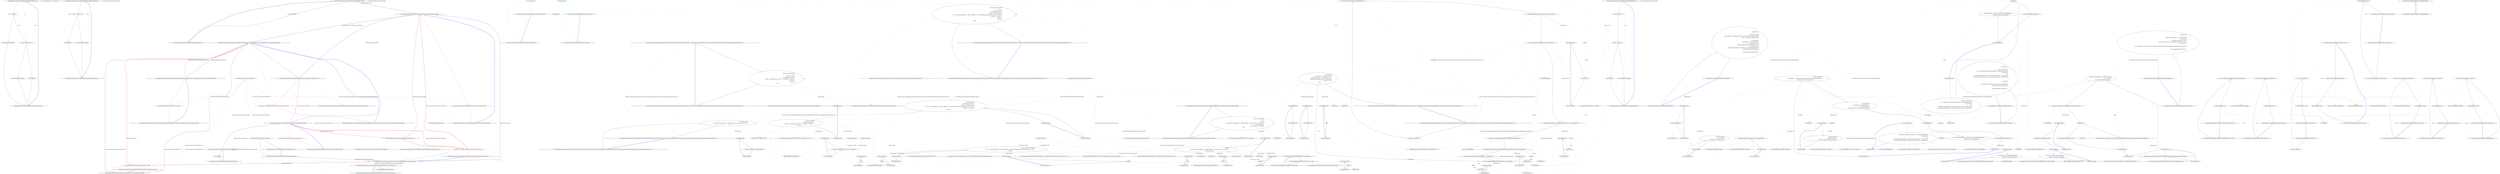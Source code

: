 digraph  {
n0 [label="Entry Humanizer.Localisation.Formatters.ArabicFormatter.GetResourceKey(string, int)", span="7-7", cluster="Humanizer.Localisation.Formatters.ArabicFormatter.GetResourceKey(string, int)"];
n1 [label="number == 2", span="10-10", cluster="Humanizer.Localisation.Formatters.ArabicFormatter.GetResourceKey(string, int)"];
n2 [label="return resourceKey + DualPostfix;", span="11-11", cluster="Humanizer.Localisation.Formatters.ArabicFormatter.GetResourceKey(string, int)"];
n3 [label="number >= 3 && number <= 10", span="14-14", cluster="Humanizer.Localisation.Formatters.ArabicFormatter.GetResourceKey(string, int)"];
n4 [label="return resourceKey + PluralPostfix;", span="15-15", cluster="Humanizer.Localisation.Formatters.ArabicFormatter.GetResourceKey(string, int)"];
n5 [label="return resourceKey;", span="17-17", cluster="Humanizer.Localisation.Formatters.ArabicFormatter.GetResourceKey(string, int)"];
n6 [label="Exit Humanizer.Localisation.Formatters.ArabicFormatter.GetResourceKey(string, int)", span="7-7", cluster="Humanizer.Localisation.Formatters.ArabicFormatter.GetResourceKey(string, int)"];
m0_0 [label="Entry Humanizer.Localisation.Formatters.CzechSlovakPolishFormatter.GetResourceKey(string, int)", span="6-6", cluster="Humanizer.Localisation.Formatters.CzechSlovakPolishFormatter.GetResourceKey(string, int)", file="CzechSlovakPolishFormatter.cs"];
m0_1 [label="number > 1 && number < 5", span="8-8", cluster="Humanizer.Localisation.Formatters.CzechSlovakPolishFormatter.GetResourceKey(string, int)", file="CzechSlovakPolishFormatter.cs"];
m0_2 [label="return resourceKey + PaucalPostfix;", span="9-9", cluster="Humanizer.Localisation.Formatters.CzechSlovakPolishFormatter.GetResourceKey(string, int)", file="CzechSlovakPolishFormatter.cs"];
m0_3 [label="return resourceKey;", span="11-11", cluster="Humanizer.Localisation.Formatters.CzechSlovakPolishFormatter.GetResourceKey(string, int)", file="CzechSlovakPolishFormatter.cs"];
m0_4 [label="Exit Humanizer.Localisation.Formatters.CzechSlovakPolishFormatter.GetResourceKey(string, int)", span="6-6", cluster="Humanizer.Localisation.Formatters.CzechSlovakPolishFormatter.GetResourceKey(string, int)", file="CzechSlovakPolishFormatter.cs"];
m3_30 [label="Entry Humanizer.Localisation.Formatters.DefaultFormatter.GetResourceKey(string, int)", span="93-93", cluster="Humanizer.Localisation.Formatters.DefaultFormatter.GetResourceKey(string, int)", file="DefaultFormatter.cs"];
m3_32 [label="return resourceKey;", span="95-95", cluster="Humanizer.Localisation.Formatters.DefaultFormatter.GetResourceKey(string, int)", file="DefaultFormatter.cs"];
m3_33 [label="Exit Humanizer.Localisation.Formatters.DefaultFormatter.GetResourceKey(string, int)", span="93-93", cluster="Humanizer.Localisation.Formatters.DefaultFormatter.GetResourceKey(string, int)", file="DefaultFormatter.cs"];
m3_17 [label="Entry Humanizer.Localisation.ResourceKeys.DateHumanize.GetResourceKey(Humanizer.Localisation.TimeUnit, Humanizer.Localisation.Tense, int)", span="30-30", cluster="Humanizer.Localisation.ResourceKeys.DateHumanize.GetResourceKey(Humanizer.Localisation.TimeUnit, Humanizer.Localisation.Tense, int)", file="DefaultFormatter.cs"];
m3_18 [label="Entry Humanizer.Localisation.Formatters.DefaultFormatter.Format(string, System.Globalization.CultureInfo)", span="70-70", cluster="Humanizer.Localisation.Formatters.DefaultFormatter.Format(string, System.Globalization.CultureInfo)", file="DefaultFormatter.cs"];
m3_24 [label="return Resources.GetResource(GetResourceKey(resourceKey), culture);", span="72-72", cluster="Humanizer.Localisation.Formatters.DefaultFormatter.Format(string, System.Globalization.CultureInfo)", color=red, community=0, file="DefaultFormatter.cs"];
m3_25 [label="Exit Humanizer.Localisation.Formatters.DefaultFormatter.Format(string, System.Globalization.CultureInfo)", span="70-70", cluster="Humanizer.Localisation.Formatters.DefaultFormatter.Format(string, System.Globalization.CultureInfo)", file="DefaultFormatter.cs"];
m3_11 [label="Entry Humanizer.Localisation.Formatters.DefaultFormatter.TimeSpanHumanize(Humanizer.Localisation.TimeUnit, int)", span="47-47", cluster="Humanizer.Localisation.Formatters.DefaultFormatter.TimeSpanHumanize(Humanizer.Localisation.TimeUnit, int)", file="DefaultFormatter.cs"];
m3_12 [label="return GetResourceForTimeSpan(timeUnit, unit);", span="49-49", cluster="Humanizer.Localisation.Formatters.DefaultFormatter.TimeSpanHumanize(Humanizer.Localisation.TimeUnit, int)", file="DefaultFormatter.cs"];
m3_13 [label="Exit Humanizer.Localisation.Formatters.DefaultFormatter.TimeSpanHumanize(Humanizer.Localisation.TimeUnit, int)", span="47-47", cluster="Humanizer.Localisation.Formatters.DefaultFormatter.TimeSpanHumanize(Humanizer.Localisation.TimeUnit, int)", file="DefaultFormatter.cs"];
m3_3 [label="Entry Humanizer.Localisation.Formatters.DefaultFormatter.GetResourceForDate(Humanizer.Localisation.TimeUnit, Humanizer.Localisation.Tense, int, System.Globalization.CultureInfo)", span="52-52", cluster="Humanizer.Localisation.Formatters.DefaultFormatter.GetResourceForDate(Humanizer.Localisation.TimeUnit, Humanizer.Localisation.Tense, int, System.Globalization.CultureInfo)", file="DefaultFormatter.cs"];
m3_14 [label="string resourceKey = ResourceKeys.DateHumanize.GetResourceKey(unit, timeUnitTense: timeUnitTense, count: count)", span="54-54", cluster="Humanizer.Localisation.Formatters.DefaultFormatter.GetResourceForDate(Humanizer.Localisation.TimeUnit, Humanizer.Localisation.Tense, int, System.Globalization.CultureInfo)", file="DefaultFormatter.cs"];
m3_15 [label="return count == 1 ? Format(resourceKey, culture) : Format(resourceKey, count, culture);", span="55-55", cluster="Humanizer.Localisation.Formatters.DefaultFormatter.GetResourceForDate(Humanizer.Localisation.TimeUnit, Humanizer.Localisation.Tense, int, System.Globalization.CultureInfo)", color=red, community=0, file="DefaultFormatter.cs"];
m3_16 [label="Exit Humanizer.Localisation.Formatters.DefaultFormatter.GetResourceForDate(Humanizer.Localisation.TimeUnit, Humanizer.Localisation.Tense, int, System.Globalization.CultureInfo)", span="52-52", cluster="Humanizer.Localisation.Formatters.DefaultFormatter.GetResourceForDate(Humanizer.Localisation.TimeUnit, Humanizer.Localisation.Tense, int, System.Globalization.CultureInfo)", file="DefaultFormatter.cs"];
m3_10 [label="Entry Humanizer.Localisation.Formatters.DefaultFormatter.GetResourceForTimeSpan(Humanizer.Localisation.TimeUnit, int)", span="58-58", cluster="Humanizer.Localisation.Formatters.DefaultFormatter.GetResourceForTimeSpan(Humanizer.Localisation.TimeUnit, int)", file="DefaultFormatter.cs"];
m3_20 [label="string resourceKey = ResourceKeys.TimeSpanHumanize.GetResourceKey(unit, count)", span="60-60", cluster="Humanizer.Localisation.Formatters.DefaultFormatter.GetResourceForTimeSpan(Humanizer.Localisation.TimeUnit, int)", file="DefaultFormatter.cs"];
m3_21 [label="return count == 1 ? Format(resourceKey, null) : Format(resourceKey, count, null);", span="61-61", cluster="Humanizer.Localisation.Formatters.DefaultFormatter.GetResourceForTimeSpan(Humanizer.Localisation.TimeUnit, int)", color=red, community=0, file="DefaultFormatter.cs"];
m3_22 [label="Exit Humanizer.Localisation.Formatters.DefaultFormatter.GetResourceForTimeSpan(Humanizer.Localisation.TimeUnit, int)", span="58-58", cluster="Humanizer.Localisation.Formatters.DefaultFormatter.GetResourceForTimeSpan(Humanizer.Localisation.TimeUnit, int)", file="DefaultFormatter.cs"];
m3_31 [label="Entry string.FormatWith(params object[])", span="15-15", cluster="string.FormatWith(params object[])", file="DefaultFormatter.cs"];
m3_0 [label="Entry Humanizer.Localisation.Formatters.DefaultFormatter.DateHumanize_Now(System.Globalization.CultureInfo)", span="14-14", cluster="Humanizer.Localisation.Formatters.DefaultFormatter.DateHumanize_Now(System.Globalization.CultureInfo)", file="DefaultFormatter.cs"];
m3_1 [label="return GetResourceForDate(TimeUnit.Millisecond, Tense.Past, 0, culture);", span="16-16", cluster="Humanizer.Localisation.Formatters.DefaultFormatter.DateHumanize_Now(System.Globalization.CultureInfo)", color=red, community=0, file="DefaultFormatter.cs"];
m3_2 [label="Exit Humanizer.Localisation.Formatters.DefaultFormatter.DateHumanize_Now(System.Globalization.CultureInfo)", span="14-14", cluster="Humanizer.Localisation.Formatters.DefaultFormatter.DateHumanize_Now(System.Globalization.CultureInfo)", file="DefaultFormatter.cs"];
m3_4 [label="Entry Humanizer.Localisation.Formatters.DefaultFormatter.DateHumanize(Humanizer.Localisation.TimeUnit, Humanizer.Localisation.Tense, int, System.Globalization.CultureInfo)", span="27-27", cluster="Humanizer.Localisation.Formatters.DefaultFormatter.DateHumanize(Humanizer.Localisation.TimeUnit, Humanizer.Localisation.Tense, int, System.Globalization.CultureInfo)", file="DefaultFormatter.cs"];
m3_5 [label="return GetResourceForDate(timeUnit, timeUnitTense, unit, culture);", span="29-29", cluster="Humanizer.Localisation.Formatters.DefaultFormatter.DateHumanize(Humanizer.Localisation.TimeUnit, Humanizer.Localisation.Tense, int, System.Globalization.CultureInfo)", color=red, community=0, file="DefaultFormatter.cs"];
m3_6 [label="Exit Humanizer.Localisation.Formatters.DefaultFormatter.DateHumanize(Humanizer.Localisation.TimeUnit, Humanizer.Localisation.Tense, int, System.Globalization.CultureInfo)", span="27-27", cluster="Humanizer.Localisation.Formatters.DefaultFormatter.DateHumanize(Humanizer.Localisation.TimeUnit, Humanizer.Localisation.Tense, int, System.Globalization.CultureInfo)", file="DefaultFormatter.cs"];
m3_19 [label="Entry Humanizer.Localisation.Formatters.DefaultFormatter.Format(string, int, System.Globalization.CultureInfo)", span="82-82", cluster="Humanizer.Localisation.Formatters.DefaultFormatter.Format(string, int, System.Globalization.CultureInfo)", file="DefaultFormatter.cs"];
m3_28 [label="return Resources.GetResource(GetResourceKey(resourceKey, number), culture).FormatWith(number);", span="84-84", cluster="Humanizer.Localisation.Formatters.DefaultFormatter.Format(string, int, System.Globalization.CultureInfo)", color=red, community=0, file="DefaultFormatter.cs"];
m3_29 [label="Exit Humanizer.Localisation.Formatters.DefaultFormatter.Format(string, int, System.Globalization.CultureInfo)", span="82-82", cluster="Humanizer.Localisation.Formatters.DefaultFormatter.Format(string, int, System.Globalization.CultureInfo)", file="DefaultFormatter.cs"];
m3_23 [label="Entry Humanizer.Localisation.ResourceKeys.TimeSpanHumanize.GetResourceKey(Humanizer.Localisation.TimeUnit, int)", span="22-22", cluster="Humanizer.Localisation.ResourceKeys.TimeSpanHumanize.GetResourceKey(Humanizer.Localisation.TimeUnit, int)", file="DefaultFormatter.cs"];
m3_26 [label="Entry Humanizer.Localisation.Formatters.DefaultFormatter.GetResourceKey(string)", span="103-103", cluster="Humanizer.Localisation.Formatters.DefaultFormatter.GetResourceKey(string)", file="DefaultFormatter.cs"];
m3_34 [label="return resourceKey;", span="105-105", cluster="Humanizer.Localisation.Formatters.DefaultFormatter.GetResourceKey(string)", file="DefaultFormatter.cs"];
m3_35 [label="Exit Humanizer.Localisation.Formatters.DefaultFormatter.GetResourceKey(string)", span="103-103", cluster="Humanizer.Localisation.Formatters.DefaultFormatter.GetResourceKey(string)", file="DefaultFormatter.cs"];
m3_27 [label="Entry Humanizer.Localisation.Resources.GetResource(string, System.Globalization.CultureInfo)", span="18-18", cluster="Humanizer.Localisation.Resources.GetResource(string, System.Globalization.CultureInfo)", file="DefaultFormatter.cs"];
m3_7 [label="Entry Humanizer.Localisation.Formatters.DefaultFormatter.TimeSpanHumanize_Zero()", span="36-36", cluster="Humanizer.Localisation.Formatters.DefaultFormatter.TimeSpanHumanize_Zero()", file="DefaultFormatter.cs"];
m3_8 [label="return GetResourceForTimeSpan(TimeUnit.Millisecond, 0);", span="38-38", cluster="Humanizer.Localisation.Formatters.DefaultFormatter.TimeSpanHumanize_Zero()", file="DefaultFormatter.cs"];
m3_9 [label="Exit Humanizer.Localisation.Formatters.DefaultFormatter.TimeSpanHumanize_Zero()", span="36-36", cluster="Humanizer.Localisation.Formatters.DefaultFormatter.TimeSpanHumanize_Zero()", file="DefaultFormatter.cs"];
m3_36 [label="Humanizer.Localisation.Formatters.DefaultFormatter", span="", file="DefaultFormatter.cs"];
m4_3 [label="Entry int.ToString()", span="0-0", cluster="int.ToString()", file="FormatterRegistry.cs"];
m4_4 [label="Entry Humanizer.Localisation.DefaultNumberToWordsConverter.ConvertToOrdinal(int)", span="9-9", cluster="Humanizer.Localisation.DefaultNumberToWordsConverter.ConvertToOrdinal(int)", file="FormatterRegistry.cs"];
m4_5 [label="return number.ToString();", span="11-11", cluster="Humanizer.Localisation.DefaultNumberToWordsConverter.ConvertToOrdinal(int)", color=green, community=0, file="FormatterRegistry.cs"];
m4_6 [label="Exit Humanizer.Localisation.DefaultNumberToWordsConverter.ConvertToOrdinal(int)", span="9-9", cluster="Humanizer.Localisation.DefaultNumberToWordsConverter.ConvertToOrdinal(int)", file="FormatterRegistry.cs"];
m4_0 [label="Entry Humanizer.Localisation.DefaultNumberToWordsConverter.Convert(int)", span="4-4", cluster="Humanizer.Localisation.DefaultNumberToWordsConverter.Convert(int)", file="FormatterRegistry.cs"];
m4_1 [label="return number.ToString();", span="6-6", cluster="Humanizer.Localisation.DefaultNumberToWordsConverter.Convert(int)", color=green, community=0, file="FormatterRegistry.cs"];
m4_2 [label="Exit Humanizer.Localisation.DefaultNumberToWordsConverter.Convert(int)", span="4-4", cluster="Humanizer.Localisation.DefaultNumberToWordsConverter.Convert(int)", file="FormatterRegistry.cs"];
m7_59 [label="Entry CommandLine.Core.TokenPartitioner.PartitionScalars(System.Collections.Generic.IEnumerable<CommandLine.Core.Token>, System.Func<string, CommandLine.Infrastructure.Maybe<System.Tuple<CommandLine.Core.DescriptorType, CommandLine.Infrastructure.Maybe<int>>>>)", span="47-47", cluster="CommandLine.Core.TokenPartitioner.PartitionScalars(System.Collections.Generic.IEnumerable<CommandLine.Core.Token>, System.Func<string, CommandLine.Infrastructure.Maybe<System.Tuple<CommandLine.Core.DescriptorType, CommandLine.Infrastructure.Maybe<int>>>>)", file="RussianFormatter.cs"];
m7_60 [label="return from tseq in tokens.Pairwise(\r\n                (f, s) =>\r\n                        f.IsName() && s.IsValue()\r\n                            ? typeLookup(f.Text).Return(info =>\r\n                                    info.Item1 == DescriptorType.Scalar ? new[] { f, s } : new Token[] { }, new Token[] { })\r\n                                    : new Token[] { })\r\n                from t in tseq\r\n                select t;", span="51-58", cluster="CommandLine.Core.TokenPartitioner.PartitionScalars(System.Collections.Generic.IEnumerable<CommandLine.Core.Token>, System.Func<string, CommandLine.Infrastructure.Maybe<System.Tuple<CommandLine.Core.DescriptorType, CommandLine.Infrastructure.Maybe<int>>>>)", file="RussianFormatter.cs"];
m7_61 [label="Exit CommandLine.Core.TokenPartitioner.PartitionScalars(System.Collections.Generic.IEnumerable<CommandLine.Core.Token>, System.Func<string, CommandLine.Infrastructure.Maybe<System.Tuple<CommandLine.Core.DescriptorType, CommandLine.Infrastructure.Maybe<int>>>>)", span="47-47", cluster="CommandLine.Core.TokenPartitioner.PartitionScalars(System.Collections.Generic.IEnumerable<CommandLine.Core.Token>, System.Func<string, CommandLine.Infrastructure.Maybe<System.Tuple<CommandLine.Core.DescriptorType, CommandLine.Infrastructure.Maybe<int>>>>)", file="RussianFormatter.cs"];
m7_95 [label="Entry Unk.Pairwise", span="", cluster="Unk.Pairwise", file="RussianFormatter.cs"];
m7_19 [label="Entry System.Collections.Generic.IEnumerable<TSource>.Pairwise<TSource, TResult>(System.Func<TSource, TSource, TResult>)", span="24-24", cluster="System.Collections.Generic.IEnumerable<TSource>.Pairwise<TSource, TResult>(System.Func<TSource, TSource, TResult>)", file="RussianFormatter.cs"];
m7_16 [label="Entry Unk.PartitionScalars", span="", cluster="Unk.PartitionScalars", file="RussianFormatter.cs"];
m7_37 [label="Entry Unk.IsValue", span="", cluster="Unk.IsValue", file="RussianFormatter.cs"];
m7_113 [label="Entry System.Collections.Generic.KeyValuePair<TKey, TValue>.KeyValuePair(TKey, TValue)", span="0-0", cluster="System.Collections.Generic.KeyValuePair<TKey, TValue>.KeyValuePair(TKey, TValue)", file="RussianFormatter.cs"];
m7_101 [label="Entry Unk.CreateValue", span="", cluster="Unk.CreateValue", file="RussianFormatter.cs"];
m7_21 [label="Entry CommandLine.Core.TokenPartitioner.SequenceTokensToKeyValuePairEnumerable(System.Collections.Generic.IEnumerable<CommandLine.Core.Token>)", span="77-77", cluster="CommandLine.Core.TokenPartitioner.SequenceTokensToKeyValuePairEnumerable(System.Collections.Generic.IEnumerable<CommandLine.Core.Token>)", file="RussianFormatter.cs"];
m7_93 [label="return from t in tokens.Pairwise(\r\n                (f, s) =>\r\n                        f.IsName()\r\n                            ? CreateValue(f.Text, tokens.SkipWhile(t => t.Equals(f)).TakeWhile(v => v.IsValue()).Select(x => x.Text).ToArray())\r\n                            : CreateValue(string.Empty))\r\n                   where t.Key.Length > 0 && t.Value.Any()\r\n                   select t;", span="80-86", cluster="CommandLine.Core.TokenPartitioner.SequenceTokensToKeyValuePairEnumerable(System.Collections.Generic.IEnumerable<CommandLine.Core.Token>)", file="RussianFormatter.cs"];
m7_94 [label="Exit CommandLine.Core.TokenPartitioner.SequenceTokensToKeyValuePairEnumerable(System.Collections.Generic.IEnumerable<CommandLine.Core.Token>)", span="77-77", cluster="CommandLine.Core.TokenPartitioner.SequenceTokensToKeyValuePairEnumerable(System.Collections.Generic.IEnumerable<CommandLine.Core.Token>)", file="RussianFormatter.cs"];
m7_53 [label="Entry System.Func<T, TResult>.Invoke(T)", span="0-0", cluster="System.Func<T, TResult>.Invoke(T)", file="RussianFormatter.cs"];
m7_78 [label="Entry System.Collections.Generic.IEnumerable<TSource>.SkipWhile<TSource>(System.Func<TSource, bool>)", span="0-0", cluster="System.Collections.Generic.IEnumerable<TSource>.SkipWhile<TSource>(System.Func<TSource, bool>)", file="RussianFormatter.cs"];
m7_96 [label="Entry System.Collections.Generic.IEnumerable<TSource>.Any<TSource>()", span="0-0", cluster="System.Collections.Generic.IEnumerable<TSource>.Any<TSource>()", file="RussianFormatter.cs"];
m7_26 [label="Entry System.Collections.Generic.List<T>.Contains(T)", span="0-0", cluster="System.Collections.Generic.List<T>.Contains(T)", file="RussianFormatter.cs"];
m7_13 [label="Entry CommandLine.Core.TokenPartitioner.PartitionSwitches(System.Collections.Generic.IEnumerable<CommandLine.Core.Token>, System.Func<string, CommandLine.Infrastructure.Maybe<System.Tuple<CommandLine.Core.DescriptorType, CommandLine.Infrastructure.Maybe<int>>>>)", span="38-38", cluster="CommandLine.Core.TokenPartitioner.PartitionSwitches(System.Collections.Generic.IEnumerable<CommandLine.Core.Token>, System.Func<string, CommandLine.Infrastructure.Maybe<System.Tuple<CommandLine.Core.DescriptorType, CommandLine.Infrastructure.Maybe<int>>>>)", file="RussianFormatter.cs"];
m7_51 [label="return from t in tokens\r\n                   where typeLookup(t.Text).Return(info => t.IsName() && info.Item1 == DescriptorType.Boolean, false)\r\n                   select t;", span="42-44", cluster="CommandLine.Core.TokenPartitioner.PartitionSwitches(System.Collections.Generic.IEnumerable<CommandLine.Core.Token>, System.Func<string, CommandLine.Infrastructure.Maybe<System.Tuple<CommandLine.Core.DescriptorType, CommandLine.Infrastructure.Maybe<int>>>>)", file="RussianFormatter.cs"];
m7_52 [label="Exit CommandLine.Core.TokenPartitioner.PartitionSwitches(System.Collections.Generic.IEnumerable<CommandLine.Core.Token>, System.Func<string, CommandLine.Infrastructure.Maybe<System.Tuple<CommandLine.Core.DescriptorType, CommandLine.Infrastructure.Maybe<int>>>>)", span="38-38", cluster="CommandLine.Core.TokenPartitioner.PartitionSwitches(System.Collections.Generic.IEnumerable<CommandLine.Core.Token>, System.Func<string, CommandLine.Infrastructure.Maybe<System.Tuple<CommandLine.Core.DescriptorType, CommandLine.Infrastructure.Maybe<int>>>>)", file="RussianFormatter.cs"];
m7_14 [label="Entry Unk.Where", span="", cluster="Unk.Where", file="RussianFormatter.cs"];
m7_80 [label="Entry CommandLine.Infrastructure.MaybeExtensions.Return<T1, T2>(CommandLine.Infrastructure.Maybe<T1>, System.Func<T1, T2>, T2)", span="103-103", cluster="CommandLine.Infrastructure.MaybeExtensions.Return<T1, T2>(CommandLine.Infrastructure.Maybe<T1>, System.Func<T1, T2>, T2)", file="RussianFormatter.cs"];
m7_100 [label="Entry Unk.ToArray", span="", cluster="Unk.ToArray", file="RussianFormatter.cs"];
m7_69 [label="Entry CommandLine.Core.TokenPartitioner.PartitionSequences(System.Collections.Generic.IEnumerable<CommandLine.Core.Token>, System.Func<string, CommandLine.Infrastructure.Maybe<System.Tuple<CommandLine.Core.DescriptorType, CommandLine.Infrastructure.Maybe<int>>>>)", span="61-61", cluster="CommandLine.Core.TokenPartitioner.PartitionSequences(System.Collections.Generic.IEnumerable<CommandLine.Core.Token>, System.Func<string, CommandLine.Infrastructure.Maybe<System.Tuple<CommandLine.Core.DescriptorType, CommandLine.Infrastructure.Maybe<int>>>>)", file="RussianFormatter.cs"];
m7_70 [label="return from tseq in tokens.Pairwise(\r\n                (f, s) =>     \r\n                        f.IsName() && s.IsValue()\r\n                            ? typeLookup(f.Text).Return(info =>\r\n                                   info.Item1 == DescriptorType.Sequence\r\n                                        ? new[] { f }.Concat(tokens.SkipWhile(t => t.Equals(f)).TakeWhile(v => v.IsValue()).Take(MaybeExtensions.Return(info.Item2, items => items, 0)))\r\n                                        : new Token[] { } , new Token[] { })\r\n                            : new Token[] {})\r\n                from t in tseq\r\n                select t;", span="65-74", cluster="CommandLine.Core.TokenPartitioner.PartitionSequences(System.Collections.Generic.IEnumerable<CommandLine.Core.Token>, System.Func<string, CommandLine.Infrastructure.Maybe<System.Tuple<CommandLine.Core.DescriptorType, CommandLine.Infrastructure.Maybe<int>>>>)", file="RussianFormatter.cs"];
m7_71 [label="Exit CommandLine.Core.TokenPartitioner.PartitionSequences(System.Collections.Generic.IEnumerable<CommandLine.Core.Token>, System.Func<string, CommandLine.Infrastructure.Maybe<System.Tuple<CommandLine.Core.DescriptorType, CommandLine.Infrastructure.Maybe<int>>>>)", span="61-61", cluster="CommandLine.Core.TokenPartitioner.PartitionSequences(System.Collections.Generic.IEnumerable<CommandLine.Core.Token>, System.Func<string, CommandLine.Infrastructure.Maybe<System.Tuple<CommandLine.Core.DescriptorType, CommandLine.Infrastructure.Maybe<int>>>>)", file="RussianFormatter.cs"];
m7_81 [label="Entry System.Collections.Generic.IEnumerable<TSource>.Take<TSource>(int)", span="0-0", cluster="System.Collections.Generic.IEnumerable<TSource>.Take<TSource>(int)", file="RussianFormatter.cs"];
m7_0 [label="Entry CommandLine.Core.TokenPartitioner.Partition(System.Collections.Generic.IEnumerable<CommandLine.Core.Token>, System.Func<string, CommandLine.Infrastructure.Maybe<System.Tuple<CommandLine.Core.DescriptorType, CommandLine.Infrastructure.Maybe<int>>>>)", span="16-16", cluster="CommandLine.Core.TokenPartitioner.Partition(System.Collections.Generic.IEnumerable<CommandLine.Core.Token>, System.Func<string, CommandLine.Infrastructure.Maybe<System.Tuple<CommandLine.Core.DescriptorType, CommandLine.Infrastructure.Maybe<int>>>>)", file="RussianFormatter.cs"];
m7_1 [label="var tokenList = tokens.ToList()", span="20-20", cluster="CommandLine.Core.TokenPartitioner.Partition(System.Collections.Generic.IEnumerable<CommandLine.Core.Token>, System.Func<string, CommandLine.Infrastructure.Maybe<System.Tuple<CommandLine.Core.DescriptorType, CommandLine.Infrastructure.Maybe<int>>>>)", file="RussianFormatter.cs"];
m7_2 [label="var switches = PartitionSwitches(tokenList, typeLookup).ToList()", span="21-21", cluster="CommandLine.Core.TokenPartitioner.Partition(System.Collections.Generic.IEnumerable<CommandLine.Core.Token>, System.Func<string, CommandLine.Infrastructure.Maybe<System.Tuple<CommandLine.Core.DescriptorType, CommandLine.Infrastructure.Maybe<int>>>>)", file="RussianFormatter.cs"];
m7_4 [label="var scalars = PartitionScalars(tokensExceptSwitches, typeLookup).ToList()", span="23-23", cluster="CommandLine.Core.TokenPartitioner.Partition(System.Collections.Generic.IEnumerable<CommandLine.Core.Token>, System.Func<string, CommandLine.Infrastructure.Maybe<System.Tuple<CommandLine.Core.DescriptorType, CommandLine.Infrastructure.Maybe<int>>>>)", file="RussianFormatter.cs"];
m7_6 [label="var sequences = PartitionSequences(tokensExceptSwitchesAndScalars, typeLookup).ToList()", span="25-25", cluster="CommandLine.Core.TokenPartitioner.Partition(System.Collections.Generic.IEnumerable<CommandLine.Core.Token>, System.Func<string, CommandLine.Infrastructure.Maybe<System.Tuple<CommandLine.Core.DescriptorType, CommandLine.Infrastructure.Maybe<int>>>>)", file="RussianFormatter.cs"];
m7_3 [label="var tokensExceptSwitches = tokenList.Where(x => !switches.Contains(x)).ToList()", span="22-22", cluster="CommandLine.Core.TokenPartitioner.Partition(System.Collections.Generic.IEnumerable<CommandLine.Core.Token>, System.Func<string, CommandLine.Infrastructure.Maybe<System.Tuple<CommandLine.Core.DescriptorType, CommandLine.Infrastructure.Maybe<int>>>>)", file="RussianFormatter.cs"];
m7_10 [label="return Tuple.Create(\r\n                    switches.Select(t => CreateValue(t.Text,''true''))\r\n                        .Concat(scalars.Pairwise((f, s) => CreateValue(f.Text, s.Text)))\r\n                        .Concat(SequenceTokensToKeyValuePairEnumerable(sequences)),\r\n                values.Select(t => t.Text),\r\n                errors);", span="30-35", cluster="CommandLine.Core.TokenPartitioner.Partition(System.Collections.Generic.IEnumerable<CommandLine.Core.Token>, System.Func<string, CommandLine.Infrastructure.Maybe<System.Tuple<CommandLine.Core.DescriptorType, CommandLine.Infrastructure.Maybe<int>>>>)", file="RussianFormatter.cs"];
m7_5 [label="var tokensExceptSwitchesAndScalars = (tokensExceptSwitches.Where(x => !scalars.Contains(x))).ToList()", span="24-24", cluster="CommandLine.Core.TokenPartitioner.Partition(System.Collections.Generic.IEnumerable<CommandLine.Core.Token>, System.Func<string, CommandLine.Infrastructure.Maybe<System.Tuple<CommandLine.Core.DescriptorType, CommandLine.Infrastructure.Maybe<int>>>>)", file="RussianFormatter.cs"];
m7_7 [label="var tokensExceptSwitchesAndScalarsAndSeq = tokensExceptSwitchesAndScalars.Where(x => !sequences.Contains(x)).ToList()", span="26-26", cluster="CommandLine.Core.TokenPartitioner.Partition(System.Collections.Generic.IEnumerable<CommandLine.Core.Token>, System.Func<string, CommandLine.Infrastructure.Maybe<System.Tuple<CommandLine.Core.DescriptorType, CommandLine.Infrastructure.Maybe<int>>>>)", file="RussianFormatter.cs"];
m7_8 [label="var values = tokensExceptSwitchesAndScalarsAndSeq.Where(v => v.IsValue()).ToList()", span="27-27", cluster="CommandLine.Core.TokenPartitioner.Partition(System.Collections.Generic.IEnumerable<CommandLine.Core.Token>, System.Func<string, CommandLine.Infrastructure.Maybe<System.Tuple<CommandLine.Core.DescriptorType, CommandLine.Infrastructure.Maybe<int>>>>)", file="RussianFormatter.cs"];
m7_9 [label="var errors = tokensExceptSwitchesAndScalarsAndSeq.Where(x => !values.Contains(x))", span="28-28", cluster="CommandLine.Core.TokenPartitioner.Partition(System.Collections.Generic.IEnumerable<CommandLine.Core.Token>, System.Func<string, CommandLine.Infrastructure.Maybe<System.Tuple<CommandLine.Core.DescriptorType, CommandLine.Infrastructure.Maybe<int>>>>)", file="RussianFormatter.cs"];
m7_11 [label="Exit CommandLine.Core.TokenPartitioner.Partition(System.Collections.Generic.IEnumerable<CommandLine.Core.Token>, System.Func<string, CommandLine.Infrastructure.Maybe<System.Tuple<CommandLine.Core.DescriptorType, CommandLine.Infrastructure.Maybe<int>>>>)", span="16-16", cluster="CommandLine.Core.TokenPartitioner.Partition(System.Collections.Generic.IEnumerable<CommandLine.Core.Token>, System.Func<string, CommandLine.Infrastructure.Maybe<System.Tuple<CommandLine.Core.DescriptorType, CommandLine.Infrastructure.Maybe<int>>>>)", file="RussianFormatter.cs"];
m7_82 [label="Entry System.Collections.Generic.IEnumerable<TSource>.Concat<TSource>(System.Collections.Generic.IEnumerable<TSource>)", span="0-0", cluster="System.Collections.Generic.IEnumerable<TSource>.Concat<TSource>(System.Collections.Generic.IEnumerable<TSource>)", file="RussianFormatter.cs"];
m7_12 [label="Entry System.Collections.Generic.IEnumerable<TSource>.ToList<TSource>()", span="0-0", cluster="System.Collections.Generic.IEnumerable<TSource>.ToList<TSource>()", file="RussianFormatter.cs"];
m7_65 [label="Entry CommandLine.Core.Token.IsValue()", span="77-77", cluster="CommandLine.Core.Token.IsValue()", file="RussianFormatter.cs"];
m7_58 [label="Entry CommandLine.Core.Token.IsName()", span="72-72", cluster="CommandLine.Core.Token.IsName()", file="RussianFormatter.cs"];
m7_108 [label="Entry lambda expression", span="83-83", cluster="lambda expression", file="RussianFormatter.cs"];
m7_24 [label="!switches.Contains(x)", span="22-22", cluster="lambda expression", file="RussianFormatter.cs"];
m7_23 [label="Entry lambda expression", span="22-22", cluster="lambda expression", file="RussianFormatter.cs"];
m7_28 [label="!scalars.Contains(x)", span="24-24", cluster="lambda expression", file="RussianFormatter.cs"];
m7_27 [label="Entry lambda expression", span="24-24", cluster="lambda expression", file="RussianFormatter.cs"];
m7_32 [label="!sequences.Contains(x)", span="26-26", cluster="lambda expression", file="RussianFormatter.cs"];
m7_31 [label="Entry lambda expression", span="26-26", cluster="lambda expression", file="RussianFormatter.cs"];
m7_34 [label="Entry lambda expression", span="27-27", cluster="lambda expression", file="RussianFormatter.cs"];
m7_39 [label="!values.Contains(x)", span="28-28", cluster="lambda expression", file="RussianFormatter.cs"];
m7_38 [label="Entry lambda expression", span="28-28", cluster="lambda expression", file="RussianFormatter.cs"];
m7_41 [label="Entry lambda expression", span="31-31", cluster="lambda expression", file="RussianFormatter.cs"];
m7_45 [label="Entry lambda expression", span="32-32", cluster="lambda expression", file="RussianFormatter.cs"];
m7_48 [label="Entry lambda expression", span="34-34", cluster="lambda expression", file="RussianFormatter.cs"];
m7_25 [label="Exit lambda expression", span="22-22", cluster="lambda expression", file="RussianFormatter.cs"];
m7_29 [label="Exit lambda expression", span="24-24", cluster="lambda expression", file="RussianFormatter.cs"];
m7_33 [label="Exit lambda expression", span="26-26", cluster="lambda expression", file="RussianFormatter.cs"];
m7_35 [label="v.IsValue()", span="27-27", cluster="lambda expression", file="RussianFormatter.cs"];
m7_36 [label="Exit lambda expression", span="27-27", cluster="lambda expression", file="RussianFormatter.cs"];
m7_40 [label="Exit lambda expression", span="28-28", cluster="lambda expression", file="RussianFormatter.cs"];
m7_42 [label="CreateValue(t.Text,''true'')", span="31-31", cluster="lambda expression", file="RussianFormatter.cs"];
m7_43 [label="Exit lambda expression", span="31-31", cluster="lambda expression", file="RussianFormatter.cs"];
m7_46 [label="CreateValue(f.Text, s.Text)", span="32-32", cluster="lambda expression", file="RussianFormatter.cs"];
m7_47 [label="Exit lambda expression", span="32-32", cluster="lambda expression", file="RussianFormatter.cs"];
m7_49 [label="t.Text", span="34-34", cluster="lambda expression", file="RussianFormatter.cs"];
m7_50 [label="Exit lambda expression", span="34-34", cluster="lambda expression", file="RussianFormatter.cs"];
m7_55 [label="Entry lambda expression", span="43-43", cluster="lambda expression", file="RussianFormatter.cs"];
m7_56 [label="t.IsName() && info.Item1 == DescriptorType.Boolean", span="43-43", cluster="lambda expression", file="RussianFormatter.cs"];
m7_57 [label="Exit lambda expression", span="43-43", cluster="lambda expression", file="RussianFormatter.cs"];
m7_63 [label="f.IsName() && s.IsValue()\r\n                            ? typeLookup(f.Text).Return(info =>\r\n                                    info.Item1 == DescriptorType.Scalar ? new[] { f, s } : new Token[] { }, new Token[] { })\r\n                                    : new Token[] { }", span="53-56", cluster="lambda expression", file="RussianFormatter.cs"];
m7_62 [label="Entry lambda expression", span="52-56", cluster="lambda expression", file="RussianFormatter.cs"];
m7_67 [label="info.Item1 == DescriptorType.Scalar ? new[] { f, s } : new Token[] { }", span="55-55", cluster="lambda expression", file="RussianFormatter.cs"];
m7_64 [label="Exit lambda expression", span="52-56", cluster="lambda expression", file="RussianFormatter.cs"];
m7_66 [label="Entry lambda expression", span="54-55", cluster="lambda expression", file="RussianFormatter.cs"];
m7_68 [label="Exit lambda expression", span="54-55", cluster="lambda expression", file="RussianFormatter.cs"];
m7_73 [label="f.IsName() && s.IsValue()\r\n                            ? typeLookup(f.Text).Return(info =>\r\n                                   info.Item1 == DescriptorType.Sequence\r\n                                        ? new[] { f }.Concat(tokens.SkipWhile(t => t.Equals(f)).TakeWhile(v => v.IsValue()).Take(MaybeExtensions.Return(info.Item2, items => items, 0)))\r\n                                        : new Token[] { } , new Token[] { })\r\n                            : new Token[] {}", span="67-72", cluster="lambda expression", file="RussianFormatter.cs"];
m7_76 [label="info.Item1 == DescriptorType.Sequence\r\n                                        ? new[] { f }.Concat(tokens.SkipWhile(t => t.Equals(f)).TakeWhile(v => v.IsValue()).Take(MaybeExtensions.Return(info.Item2, items => items, 0)))\r\n                                        : new Token[] { }", span="69-71", cluster="lambda expression", file="RussianFormatter.cs"];
m7_72 [label="Entry lambda expression", span="66-72", cluster="lambda expression", file="RussianFormatter.cs"];
m7_84 [label="t.Equals(f)", span="70-70", cluster="lambda expression", file="RussianFormatter.cs"];
m7_74 [label="Exit lambda expression", span="66-72", cluster="lambda expression", file="RussianFormatter.cs"];
m7_75 [label="Entry lambda expression", span="68-71", cluster="lambda expression", file="RussianFormatter.cs"];
m7_77 [label="Exit lambda expression", span="68-71", cluster="lambda expression", file="RussianFormatter.cs"];
m7_83 [label="Entry lambda expression", span="70-70", cluster="lambda expression", file="RussianFormatter.cs"];
m7_87 [label="Entry lambda expression", span="70-70", cluster="lambda expression", file="RussianFormatter.cs"];
m7_90 [label="Entry lambda expression", span="70-70", cluster="lambda expression", file="RussianFormatter.cs"];
m7_85 [label="Exit lambda expression", span="70-70", cluster="lambda expression", file="RussianFormatter.cs"];
m7_88 [label="v.IsValue()", span="70-70", cluster="lambda expression", file="RussianFormatter.cs"];
m7_89 [label="Exit lambda expression", span="70-70", cluster="lambda expression", file="RussianFormatter.cs"];
m7_91 [label=items, span="70-70", cluster="lambda expression", file="RussianFormatter.cs"];
m7_92 [label="Exit lambda expression", span="70-70", cluster="lambda expression", file="RussianFormatter.cs"];
m7_98 [label="f.IsName()\r\n                            ? CreateValue(f.Text, tokens.SkipWhile(t => t.Equals(f)).TakeWhile(v => v.IsValue()).Select(x => x.Text).ToArray())\r\n                            : CreateValue(string.Empty)", span="82-84", cluster="lambda expression", file="RussianFormatter.cs"];
m7_97 [label="Entry lambda expression", span="81-84", cluster="lambda expression", file="RussianFormatter.cs"];
m7_103 [label="t.Equals(f)", span="83-83", cluster="lambda expression", file="RussianFormatter.cs"];
m7_99 [label="Exit lambda expression", span="81-84", cluster="lambda expression", file="RussianFormatter.cs"];
m7_102 [label="Entry lambda expression", span="83-83", cluster="lambda expression", file="RussianFormatter.cs"];
m7_105 [label="Entry lambda expression", span="83-83", cluster="lambda expression", file="RussianFormatter.cs"];
m7_104 [label="Exit lambda expression", span="83-83", cluster="lambda expression", file="RussianFormatter.cs"];
m7_106 [label="v.IsValue()", span="83-83", cluster="lambda expression", file="RussianFormatter.cs"];
m7_107 [label="Exit lambda expression", span="83-83", cluster="lambda expression", file="RussianFormatter.cs"];
m7_109 [label="x.Text", span="83-83", cluster="lambda expression", file="RussianFormatter.cs"];
m7_110 [label="Exit lambda expression", span="83-83", cluster="lambda expression", file="RussianFormatter.cs"];
m7_30 [label="Entry Unk.Contains", span="", cluster="Unk.Contains", file="RussianFormatter.cs"];
m7_18 [label="Entry Unk.Select", span="", cluster="Unk.Select", file="RussianFormatter.cs"];
m7_86 [label="Entry CommandLine.Core.Token.Equals(CommandLine.Core.Token)", span="59-59", cluster="CommandLine.Core.Token.Equals(CommandLine.Core.Token)", file="RussianFormatter.cs"];
m7_20 [label="Entry Unk.Concat", span="", cluster="Unk.Concat", file="RussianFormatter.cs"];
m7_15 [label="Entry Unk.ToList", span="", cluster="Unk.ToList", file="RussianFormatter.cs"];
m7_22 [label="Entry Unk.Create", span="", cluster="Unk.Create", file="RussianFormatter.cs"];
m7_79 [label="Entry System.Collections.Generic.IEnumerable<TSource>.TakeWhile<TSource>(System.Func<TSource, bool>)", span="0-0", cluster="System.Collections.Generic.IEnumerable<TSource>.TakeWhile<TSource>(System.Func<TSource, bool>)", file="RussianFormatter.cs"];
m7_44 [label="Entry CommandLine.Core.TokenPartitioner.CreateValue(string, params string[])", span="89-89", cluster="CommandLine.Core.TokenPartitioner.CreateValue(string, params string[])", file="RussianFormatter.cs"];
m7_111 [label="return new KeyValuePair<string, IEnumerable<string>>(value, values);", span="91-91", cluster="CommandLine.Core.TokenPartitioner.CreateValue(string, params string[])", file="RussianFormatter.cs"];
m7_112 [label="Exit CommandLine.Core.TokenPartitioner.CreateValue(string, params string[])", span="89-89", cluster="CommandLine.Core.TokenPartitioner.CreateValue(string, params string[])", file="RussianFormatter.cs"];
m7_54 [label="Entry CommandLine.Infrastructure.Maybe<T1>.Return<T1, T2>(System.Func<T1, T2>, T2)", span="103-103", cluster="CommandLine.Infrastructure.Maybe<T1>.Return<T1, T2>(System.Func<T1, T2>, T2)", file="RussianFormatter.cs"];
m7_17 [label="Entry Unk.PartitionSequences", span="", cluster="Unk.PartitionSequences", file="RussianFormatter.cs"];
m7_114 [label=switches, span="", file="RussianFormatter.cs"];
m7_115 [label=scalars, span="", file="RussianFormatter.cs"];
m7_116 [label=sequences, span="", file="RussianFormatter.cs"];
m7_117 [label=values, span="", file="RussianFormatter.cs"];
m7_118 [label=t, span="", file="RussianFormatter.cs"];
m7_119 [label="System.Func<string, CommandLine.Infrastructure.Maybe<System.Tuple<CommandLine.Core.DescriptorType, CommandLine.Infrastructure.Maybe<int>>>>", span="", file="RussianFormatter.cs"];
m7_120 [label="CommandLine.Core.Token", span="", file="RussianFormatter.cs"];
m7_121 [label="CommandLine.Core.Token", span="", file="RussianFormatter.cs"];
m7_122 [label="System.Collections.Generic.IEnumerable<CommandLine.Core.Token>", span="", file="RussianFormatter.cs"];
m7_123 [label="System.Func<string, CommandLine.Infrastructure.Maybe<System.Tuple<CommandLine.Core.DescriptorType, CommandLine.Infrastructure.Maybe<int>>>>", span="", file="RussianFormatter.cs"];
m7_124 [label="CommandLine.Core.Token", span="", file="RussianFormatter.cs"];
m7_125 [label="System.Collections.Generic.IEnumerable<CommandLine.Core.Token>", span="", file="RussianFormatter.cs"];
m7_126 [label="CommandLine.Core.Token", span="", file="RussianFormatter.cs"];
m8_0 [label="Entry Humanizer.Localisation.Formatters.SerbianFormatter.GetResourceKey(string, int)", span="6-6", cluster="Humanizer.Localisation.Formatters.SerbianFormatter.GetResourceKey(string, int)", file="SerbianFormatter.cs"];
m8_1 [label="int mod10 = number % 10", span="8-8", cluster="Humanizer.Localisation.Formatters.SerbianFormatter.GetResourceKey(string, int)", file="SerbianFormatter.cs"];
m8_3 [label="return resourceKey + PaucalPostfix;", span="11-11", cluster="Humanizer.Localisation.Formatters.SerbianFormatter.GetResourceKey(string, int)", file="SerbianFormatter.cs"];
m8_4 [label="return resourceKey;", span="13-13", cluster="Humanizer.Localisation.Formatters.SerbianFormatter.GetResourceKey(string, int)", file="SerbianFormatter.cs"];
m8_2 [label="mod10 > 1 && mod10 < 5", span="10-10", cluster="Humanizer.Localisation.Formatters.SerbianFormatter.GetResourceKey(string, int)", file="SerbianFormatter.cs"];
m8_5 [label="Exit Humanizer.Localisation.Formatters.SerbianFormatter.GetResourceKey(string, int)", span="6-6", cluster="Humanizer.Localisation.Formatters.SerbianFormatter.GetResourceKey(string, int)", file="SerbianFormatter.cs"];
m9_18 [label="Entry CommandLine.Core.Specification.IsOption()", span="11-11", cluster="CommandLine.Core.Specification.IsOption()", file="SlovenianFormatter.cs"];
m9_0 [label="Entry CommandLine.Core.SpecificationPropertyRules.EnforceMutuallyExclusiveSet()", span="18-18", cluster="CommandLine.Core.SpecificationPropertyRules.EnforceMutuallyExclusiveSet()", file="SlovenianFormatter.cs"];
m9_1 [label="return specProps =>\r\n                {\r\n                    var options = specProps.Where(sp => sp.Specification.IsOption()\r\n                        && sp.Value.IsJust()\r\n                        && sp.Specification.GetSetName().Length > 0);\r\n                    var groups = options.GroupBy(g => ((OptionSpecification)g.Specification).SetName);\r\n                    if (groups.Count() > 1)\r\n                    {\r\n                        return options.Select(s => Maybe.Just<Error>(new MutuallyExclusiveSetError(NameInfo.FromOptionSpecification((OptionSpecification)s.Specification))));\r\n                    }\r\n                    return Enumerable.Empty<Nothing<Error>>();\r\n                };", span="20-31", cluster="CommandLine.Core.SpecificationPropertyRules.EnforceMutuallyExclusiveSet()", file="SlovenianFormatter.cs"];
m9_2 [label="Exit CommandLine.Core.SpecificationPropertyRules.EnforceMutuallyExclusiveSet()", span="18-18", cluster="CommandLine.Core.SpecificationPropertyRules.EnforceMutuallyExclusiveSet()", file="SlovenianFormatter.cs"];
m9_29 [label="Entry CommandLine.Infrastructure.Maybe.Just<T>(T)", span="68-68", cluster="CommandLine.Infrastructure.Maybe.Just<T>(T)", file="SlovenianFormatter.cs"];
m9_41 [label="Entry Unk.Any", span="", cluster="Unk.Any", file="SlovenianFormatter.cs"];
m9_52 [label="Entry CommandLine.Infrastructure.Maybe<T>.IsNothing<T>()", span="144-144", cluster="CommandLine.Infrastructure.Maybe<T>.IsNothing<T>()", file="SlovenianFormatter.cs"];
m9_74 [label="Entry CommandLine.Core.Specification.IsMaxNotSpecified()", span="75-75", cluster="CommandLine.Core.Specification.IsMaxNotSpecified()", file="SlovenianFormatter.cs"];
m9_19 [label="Entry CommandLine.Infrastructure.Maybe<T>.IsJust<T>()", span="149-149", cluster="CommandLine.Infrastructure.Maybe<T>.IsJust<T>()", file="SlovenianFormatter.cs"];
m9_28 [label="Entry CommandLine.NameInfo.FromOptionSpecification(CommandLine.Core.OptionSpecification)", span="60-60", cluster="CommandLine.NameInfo.FromOptionSpecification(CommandLine.Core.OptionSpecification)", file="SlovenianFormatter.cs"];
m9_78 [label="Entry CommandLine.SequenceOutOfRangeError.SequenceOutOfRangeError(CommandLine.NameInfo)", span="316-316", cluster="CommandLine.SequenceOutOfRangeError.SequenceOutOfRangeError(CommandLine.NameInfo)", file="SlovenianFormatter.cs"];
m9_30 [label="Entry CommandLine.Core.SpecificationPropertyRules.EnforceRequired()", span="34-34", cluster="CommandLine.Core.SpecificationPropertyRules.EnforceRequired()", file="SlovenianFormatter.cs"];
m9_31 [label="return specProps =>\r\n            {\r\n                List<string> setsWithTrue =\r\n                    specProps.Where(sp => sp.Specification.IsOption() && sp.Value.IsJust() && sp.Specification.Required)\r\n                        .Select(x => x.Specification.GetSetName()).ToList();\r\n                \r\n                var requiredButEmpty =\r\n                    specProps.Where(sp => sp.Value.IsNothing() && \r\n                                          sp.Specification.Required &&\r\n                                          !setsWithTrue.Contains(sp.Specification.GetSetName())).ToList();\r\n                    if (requiredButEmpty.Any()) {\r\n                        return requiredButEmpty.Select(s => Maybe.Just<Error>(new MissingRequiredOptionError(\r\n                            NameInfo.FromSpecification(s.Specification))));\r\n                    }\r\n                    return Enumerable.Empty<Nothing<Error>>();\r\n                };", span="36-51", cluster="CommandLine.Core.SpecificationPropertyRules.EnforceRequired()", file="SlovenianFormatter.cs"];
m9_32 [label="Exit CommandLine.Core.SpecificationPropertyRules.EnforceRequired()", span="34-34", cluster="CommandLine.Core.SpecificationPropertyRules.EnforceRequired()", file="SlovenianFormatter.cs"];
m9_53 [label="Entry System.Collections.Generic.List<T>.Contains(T)", span="0-0", cluster="System.Collections.Generic.List<T>.Contains(T)", file="SlovenianFormatter.cs"];
m9_73 [label="Entry CommandLine.Infrastructure.Maybe<T>.FromJust<T>(System.Exception)", span="134-134", cluster="CommandLine.Infrastructure.Maybe<T>.FromJust<T>(System.Exception)", file="SlovenianFormatter.cs"];
m9_58 [label="Entry Unk.FromSpecification", span="", cluster="Unk.FromSpecification", file="SlovenianFormatter.cs"];
m9_10 [label="Entry Unk.Where", span="", cluster="Unk.Where", file="SlovenianFormatter.cs"];
m9_57 [label="Entry CommandLine.MissingRequiredOptionError.MissingRequiredOptionError(CommandLine.NameInfo)", span="283-283", cluster="CommandLine.MissingRequiredOptionError.MissingRequiredOptionError(CommandLine.NameInfo)", file="SlovenianFormatter.cs"];
m9_27 [label="Entry CommandLine.MutuallyExclusiveSetError.MutuallyExclusiveSetError(CommandLine.NameInfo)", span="294-294", cluster="CommandLine.MutuallyExclusiveSetError.MutuallyExclusiveSetError(CommandLine.NameInfo)", file="SlovenianFormatter.cs"];
m9_12 [label="Entry Unk.Count", span="", cluster="Unk.Count", file="SlovenianFormatter.cs"];
m9_48 [label="Entry Unk.GetSetName", span="", cluster="Unk.GetSetName", file="SlovenianFormatter.cs"];
m9_59 [label="Entry CommandLine.Core.SpecificationPropertyRules.EnforceRange()", span="54-54", cluster="CommandLine.Core.SpecificationPropertyRules.EnforceRange()", file="SlovenianFormatter.cs"];
m9_60 [label="return specProps =>\r\n                {\r\n                    var options = specProps.Where(\r\n                        sp => sp.Specification.ConversionType.ToDescriptorKind() == TypeDescriptorKind.Sequence\r\n                        && sp.Value.IsJust()\r\n                        && (\r\n                            (!sp.Specification.IsMinNotSpecified() && ((Array)sp.Value.FromJust()).Length < sp.Specification.Min)\r\n                            || (!sp.Specification.IsMaxNotSpecified() && ((Array)sp.Value.FromJust()).Length > sp.Specification.Max)\r\n                        )\r\n                    );\r\n                    if (options.Any())\r\n                    {\r\n                        return options.Select(s => Maybe.Just<Error>(new SequenceOutOfRangeError(\r\n                            NameInfo.FromSpecification(s.Specification))));\r\n                    }\r\n                    return Enumerable.Empty<Nothing<Error>>();\r\n                };", span="56-72", cluster="CommandLine.Core.SpecificationPropertyRules.EnforceRange()", file="SlovenianFormatter.cs"];
m9_61 [label="Exit CommandLine.Core.SpecificationPropertyRules.EnforceRange()", span="54-54", cluster="CommandLine.Core.SpecificationPropertyRules.EnforceRange()", file="SlovenianFormatter.cs"];
m9_75 [label="Entry lambda expression", span="68-69", cluster="lambda expression", file="SlovenianFormatter.cs"];
m9_4 [label="var options = specProps.Where(sp => sp.Specification.IsOption()\r\n                        && sp.Value.IsJust()\r\n                        && sp.Specification.GetSetName().Length > 0)", span="22-24", cluster="lambda expression", file="SlovenianFormatter.cs"];
m9_3 [label="Entry lambda expression", span="20-31", cluster="lambda expression", file="SlovenianFormatter.cs"];
m9_5 [label="var groups = options.GroupBy(g => ((OptionSpecification)g.Specification).SetName)", span="25-25", cluster="lambda expression", file="SlovenianFormatter.cs"];
m9_15 [label="Entry lambda expression", span="22-24", cluster="lambda expression", file="SlovenianFormatter.cs"];
m9_7 [label="return options.Select(s => Maybe.Just<Error>(new MutuallyExclusiveSetError(NameInfo.FromOptionSpecification((OptionSpecification)s.Specification))));", span="28-28", cluster="lambda expression", file="SlovenianFormatter.cs"];
m9_6 [label="groups.Count() > 1", span="26-26", cluster="lambda expression", file="SlovenianFormatter.cs"];
m9_21 [label="Entry lambda expression", span="25-25", cluster="lambda expression", file="SlovenianFormatter.cs"];
m9_8 [label="return Enumerable.Empty<Nothing<Error>>();", span="30-30", cluster="lambda expression", file="SlovenianFormatter.cs"];
m9_9 [label="Exit lambda expression", span="20-31", cluster="lambda expression", file="SlovenianFormatter.cs"];
m9_24 [label="Entry lambda expression", span="28-28", cluster="lambda expression", file="SlovenianFormatter.cs"];
m9_16 [label="sp.Specification.IsOption()\r\n                        && sp.Value.IsJust()\r\n                        && sp.Specification.GetSetName().Length > 0", span="22-24", cluster="lambda expression", file="SlovenianFormatter.cs"];
m9_17 [label="Exit lambda expression", span="22-24", cluster="lambda expression", file="SlovenianFormatter.cs"];
m9_22 [label="((OptionSpecification)g.Specification).SetName", span="25-25", cluster="lambda expression", file="SlovenianFormatter.cs"];
m9_23 [label="Exit lambda expression", span="25-25", cluster="lambda expression", file="SlovenianFormatter.cs"];
m9_25 [label="Maybe.Just<Error>(new MutuallyExclusiveSetError(NameInfo.FromOptionSpecification((OptionSpecification)s.Specification)))", span="28-28", cluster="lambda expression", file="SlovenianFormatter.cs"];
m9_26 [label="Exit lambda expression", span="28-28", cluster="lambda expression", file="SlovenianFormatter.cs"];
m9_34 [label="List<string> setsWithTrue =\r\n                    specProps.Where(sp => sp.Specification.IsOption() && sp.Value.IsJust() && sp.Specification.Required)\r\n                        .Select(x => x.Specification.GetSetName()).ToList()", span="38-40", cluster="lambda expression", file="SlovenianFormatter.cs"];
m9_35 [label="var requiredButEmpty =\r\n                    specProps.Where(sp => sp.Value.IsNothing() && \r\n                                          sp.Specification.Required &&\r\n                                          !setsWithTrue.Contains(sp.Specification.GetSetName())).ToList()", span="42-45", cluster="lambda expression", file="SlovenianFormatter.cs"];
m9_33 [label="Entry lambda expression", span="36-51", cluster="lambda expression", file="SlovenianFormatter.cs"];
m9_42 [label="Entry lambda expression", span="39-39", cluster="lambda expression", file="SlovenianFormatter.cs"];
m9_45 [label="Entry lambda expression", span="40-40", cluster="lambda expression", file="SlovenianFormatter.cs"];
m9_50 [label="sp.Value.IsNothing() && \r\n                                          sp.Specification.Required &&\r\n                                          !setsWithTrue.Contains(sp.Specification.GetSetName())", span="43-45", cluster="lambda expression", file="SlovenianFormatter.cs"];
m9_36 [label="requiredButEmpty.Any()", span="46-46", cluster="lambda expression", file="SlovenianFormatter.cs"];
m9_49 [label="Entry lambda expression", span="43-45", cluster="lambda expression", file="SlovenianFormatter.cs"];
m9_37 [label="return requiredButEmpty.Select(s => Maybe.Just<Error>(new MissingRequiredOptionError(\r\n                            NameInfo.FromSpecification(s.Specification))));", span="47-48", cluster="lambda expression", file="SlovenianFormatter.cs"];
m9_38 [label="return Enumerable.Empty<Nothing<Error>>();", span="50-50", cluster="lambda expression", file="SlovenianFormatter.cs"];
m9_39 [label="Exit lambda expression", span="36-51", cluster="lambda expression", file="SlovenianFormatter.cs"];
m9_54 [label="Entry lambda expression", span="47-48", cluster="lambda expression", file="SlovenianFormatter.cs"];
m9_43 [label="sp.Specification.IsOption() && sp.Value.IsJust() && sp.Specification.Required", span="39-39", cluster="lambda expression", file="SlovenianFormatter.cs"];
m9_44 [label="Exit lambda expression", span="39-39", cluster="lambda expression", file="SlovenianFormatter.cs"];
m9_46 [label="x.Specification.GetSetName()", span="40-40", cluster="lambda expression", file="SlovenianFormatter.cs"];
m9_47 [label="Exit lambda expression", span="40-40", cluster="lambda expression", file="SlovenianFormatter.cs"];
m9_51 [label="Exit lambda expression", span="43-45", cluster="lambda expression", file="SlovenianFormatter.cs"];
m9_55 [label="Maybe.Just<Error>(new MissingRequiredOptionError(\r\n                            NameInfo.FromSpecification(s.Specification)))", span="47-48", cluster="lambda expression", file="SlovenianFormatter.cs"];
m9_56 [label="Exit lambda expression", span="47-48", cluster="lambda expression", file="SlovenianFormatter.cs"];
m9_63 [label="var options = specProps.Where(\r\n                        sp => sp.Specification.ConversionType.ToDescriptorKind() == TypeDescriptorKind.Sequence\r\n                        && sp.Value.IsJust()\r\n                        && (\r\n                            (!sp.Specification.IsMinNotSpecified() && ((Array)sp.Value.FromJust()).Length < sp.Specification.Min)\r\n                            || (!sp.Specification.IsMaxNotSpecified() && ((Array)sp.Value.FromJust()).Length > sp.Specification.Max)\r\n                        )\r\n                    )", span="58-65", cluster="lambda expression", file="SlovenianFormatter.cs"];
m9_62 [label="Entry lambda expression", span="56-72", cluster="lambda expression", file="SlovenianFormatter.cs"];
m9_64 [label="options.Any()", span="66-66", cluster="lambda expression", file="SlovenianFormatter.cs"];
m9_68 [label="Entry lambda expression", span="59-64", cluster="lambda expression", file="SlovenianFormatter.cs"];
m9_65 [label="return options.Select(s => Maybe.Just<Error>(new SequenceOutOfRangeError(\r\n                            NameInfo.FromSpecification(s.Specification))));", span="68-69", cluster="lambda expression", file="SlovenianFormatter.cs"];
m9_66 [label="return Enumerable.Empty<Nothing<Error>>();", span="71-71", cluster="lambda expression", file="SlovenianFormatter.cs"];
m9_67 [label="Exit lambda expression", span="56-72", cluster="lambda expression", file="SlovenianFormatter.cs"];
m9_69 [label="sp.Specification.ConversionType.ToDescriptorKind() == TypeDescriptorKind.Sequence\r\n                        && sp.Value.IsJust()\r\n                        && (\r\n                            (!sp.Specification.IsMinNotSpecified() && ((Array)sp.Value.FromJust()).Length < sp.Specification.Min)\r\n                            || (!sp.Specification.IsMaxNotSpecified() && ((Array)sp.Value.FromJust()).Length > sp.Specification.Max)\r\n                        )", span="59-64", cluster="lambda expression", file="SlovenianFormatter.cs"];
m9_70 [label="Exit lambda expression", span="59-64", cluster="lambda expression", file="SlovenianFormatter.cs"];
m9_76 [label="Maybe.Just<Error>(new SequenceOutOfRangeError(\r\n                            NameInfo.FromSpecification(s.Specification)))", span="68-69", cluster="lambda expression", file="SlovenianFormatter.cs"];
m9_77 [label="Exit lambda expression", span="68-69", cluster="lambda expression", file="SlovenianFormatter.cs"];
m9_20 [label="Entry CommandLine.Core.Specification.GetSetName()", span="80-80", cluster="CommandLine.Core.Specification.GetSetName()", file="SlovenianFormatter.cs"];
m9_13 [label="Entry Unk.Select", span="", cluster="Unk.Select", file="SlovenianFormatter.cs"];
m9_72 [label="Entry CommandLine.Core.Specification.IsMinNotSpecified()", span="70-70", cluster="CommandLine.Core.Specification.IsMinNotSpecified()", file="SlovenianFormatter.cs"];
m9_11 [label="Entry Unk.GroupBy", span="", cluster="Unk.GroupBy", file="SlovenianFormatter.cs"];
m9_40 [label="Entry Unk.ToList", span="", cluster="Unk.ToList", file="SlovenianFormatter.cs"];
m9_71 [label="Entry System.Type.ToDescriptorKind()", span="22-22", cluster="System.Type.ToDescriptorKind()", file="SlovenianFormatter.cs"];
m9_14 [label="Entry System.Linq.Enumerable.Empty<TResult>()", span="0-0", cluster="System.Linq.Enumerable.Empty<TResult>()", file="SlovenianFormatter.cs"];
m9_79 [label=setsWithTrue, span="", file="SlovenianFormatter.cs"];
m11_13 [label="Entry Humanizer.Tests.TimeSpanHumanizeTests.Hours(int, string)", span="32-32", cluster="Humanizer.Tests.TimeSpanHumanizeTests.Hours(int, string)", file="TimeSpanHumanizeTests.cs"];
m11_14 [label="var actual = TimeSpan.FromHours(hours).Humanize()", span="34-34", cluster="Humanizer.Tests.TimeSpanHumanizeTests.Hours(int, string)", file="TimeSpanHumanizeTests.cs"];
m11_15 [label="Assert.Equal(expected, actual)", span="35-35", cluster="Humanizer.Tests.TimeSpanHumanizeTests.Hours(int, string)", file="TimeSpanHumanizeTests.cs"];
m11_16 [label="Exit Humanizer.Tests.TimeSpanHumanizeTests.Hours(int, string)", span="32-32", cluster="Humanizer.Tests.TimeSpanHumanizeTests.Hours(int, string)", file="TimeSpanHumanizeTests.cs"];
m11_7 [label="Entry System.TimeSpan.Humanize(int)", span="18-18", cluster="System.TimeSpan.Humanize(int)", file="TimeSpanHumanizeTests.cs"];
m11_23 [label="Entry Humanizer.Tests.TimeSpanHumanizeTests.Seconds(int, string)", span="52-52", cluster="Humanizer.Tests.TimeSpanHumanizeTests.Seconds(int, string)", file="TimeSpanHumanizeTests.cs"];
m11_24 [label="var actual = TimeSpan.FromSeconds(seconds).Humanize()", span="54-54", cluster="Humanizer.Tests.TimeSpanHumanizeTests.Seconds(int, string)", file="TimeSpanHumanizeTests.cs"];
m11_25 [label="Assert.Equal(expected, actual)", span="55-55", cluster="Humanizer.Tests.TimeSpanHumanizeTests.Seconds(int, string)", file="TimeSpanHumanizeTests.cs"];
m11_26 [label="Exit Humanizer.Tests.TimeSpanHumanizeTests.Seconds(int, string)", span="52-52", cluster="Humanizer.Tests.TimeSpanHumanizeTests.Seconds(int, string)", file="TimeSpanHumanizeTests.cs"];
m11_37 [label="Entry Humanizer.Tests.TimeSpanHumanizeTests.NoTime()", span="106-106", cluster="Humanizer.Tests.TimeSpanHumanizeTests.NoTime()", file="TimeSpanHumanizeTests.cs"];
m11_38 [label="var noTime = TimeSpan.Zero", span="108-108", cluster="Humanizer.Tests.TimeSpanHumanizeTests.NoTime()", file="TimeSpanHumanizeTests.cs"];
m11_39 [label="var actual = noTime.Humanize()", span="109-109", cluster="Humanizer.Tests.TimeSpanHumanizeTests.NoTime()", file="TimeSpanHumanizeTests.cs"];
m11_40 [label="Assert.Equal(''no time'', actual)", span="110-110", cluster="Humanizer.Tests.TimeSpanHumanizeTests.NoTime()", file="TimeSpanHumanizeTests.cs"];
m11_41 [label="Exit Humanizer.Tests.TimeSpanHumanizeTests.NoTime()", span="106-106", cluster="Humanizer.Tests.TimeSpanHumanizeTests.NoTime()", file="TimeSpanHumanizeTests.cs"];
m11_22 [label="Entry System.TimeSpan.FromMinutes(double)", span="0-0", cluster="System.TimeSpan.FromMinutes(double)", file="TimeSpanHumanizeTests.cs"];
m11_33 [label="Entry Humanizer.Tests.TimeSpanHumanizeTests.TimeSpanWithPrecesion(int, int, string)", span="99-99", cluster="Humanizer.Tests.TimeSpanHumanizeTests.TimeSpanWithPrecesion(int, int, string)", file="TimeSpanHumanizeTests.cs"];
m11_34 [label="var actual = TimeSpan.FromMilliseconds(milliseconds).Humanize(precesion)", span="101-101", cluster="Humanizer.Tests.TimeSpanHumanizeTests.TimeSpanWithPrecesion(int, int, string)", file="TimeSpanHumanizeTests.cs"];
m11_35 [label="Assert.Equal(expected, actual)", span="102-102", cluster="Humanizer.Tests.TimeSpanHumanizeTests.TimeSpanWithPrecesion(int, int, string)", file="TimeSpanHumanizeTests.cs"];
m11_36 [label="Exit Humanizer.Tests.TimeSpanHumanizeTests.TimeSpanWithPrecesion(int, int, string)", span="99-99", cluster="Humanizer.Tests.TimeSpanHumanizeTests.TimeSpanWithPrecesion(int, int, string)", file="TimeSpanHumanizeTests.cs"];
m11_0 [label="Entry Humanizer.Tests.TimeSpanHumanizeTests.TimeSpanHumanizeTests()", span="8-8", cluster="Humanizer.Tests.TimeSpanHumanizeTests.TimeSpanHumanizeTests()", file="TimeSpanHumanizeTests.cs"];
m11_1 [label="Exit Humanizer.Tests.TimeSpanHumanizeTests.TimeSpanHumanizeTests()", span="8-8", cluster="Humanizer.Tests.TimeSpanHumanizeTests.TimeSpanHumanizeTests()", file="TimeSpanHumanizeTests.cs"];
m11_18 [label="Entry Humanizer.Tests.TimeSpanHumanizeTests.Minutes(int, string)", span="41-41", cluster="Humanizer.Tests.TimeSpanHumanizeTests.Minutes(int, string)", file="TimeSpanHumanizeTests.cs"];
m11_19 [label="var actual = TimeSpan.FromMinutes(minutes).Humanize()", span="43-43", cluster="Humanizer.Tests.TimeSpanHumanizeTests.Minutes(int, string)", file="TimeSpanHumanizeTests.cs"];
m11_20 [label="Assert.Equal(expected, actual)", span="44-44", cluster="Humanizer.Tests.TimeSpanHumanizeTests.Minutes(int, string)", file="TimeSpanHumanizeTests.cs"];
m11_21 [label="Exit Humanizer.Tests.TimeSpanHumanizeTests.Minutes(int, string)", span="41-41", cluster="Humanizer.Tests.TimeSpanHumanizeTests.Minutes(int, string)", file="TimeSpanHumanizeTests.cs"];
m11_8 [label="Entry Unk.Equal", span="", cluster="Unk.Equal", file="TimeSpanHumanizeTests.cs"];
m11_27 [label="Entry System.TimeSpan.FromSeconds(double)", span="0-0", cluster="System.TimeSpan.FromSeconds(double)", file="TimeSpanHumanizeTests.cs"];
m11_17 [label="Entry System.TimeSpan.FromHours(double)", span="0-0", cluster="System.TimeSpan.FromHours(double)", file="TimeSpanHumanizeTests.cs"];
m11_28 [label="Entry Humanizer.Tests.TimeSpanHumanizeTests.Milliseconds(int, string)", span="63-63", cluster="Humanizer.Tests.TimeSpanHumanizeTests.Milliseconds(int, string)", file="TimeSpanHumanizeTests.cs"];
m11_29 [label="var actual = TimeSpan.FromMilliseconds(ms).Humanize()", span="65-65", cluster="Humanizer.Tests.TimeSpanHumanizeTests.Milliseconds(int, string)", file="TimeSpanHumanizeTests.cs"];
m11_30 [label="Assert.Equal(expected, actual)", span="66-66", cluster="Humanizer.Tests.TimeSpanHumanizeTests.Milliseconds(int, string)", file="TimeSpanHumanizeTests.cs"];
m11_31 [label="Exit Humanizer.Tests.TimeSpanHumanizeTests.Milliseconds(int, string)", span="63-63", cluster="Humanizer.Tests.TimeSpanHumanizeTests.Milliseconds(int, string)", file="TimeSpanHumanizeTests.cs"];
m11_32 [label="Entry System.TimeSpan.FromMilliseconds(double)", span="0-0", cluster="System.TimeSpan.FromMilliseconds(double)", file="TimeSpanHumanizeTests.cs"];
m11_9 [label="Entry Humanizer.Tests.TimeSpanHumanizeTests.Days(int, string)", span="23-23", cluster="Humanizer.Tests.TimeSpanHumanizeTests.Days(int, string)", file="TimeSpanHumanizeTests.cs"];
m11_10 [label="var actual = TimeSpan.FromDays(days).Humanize()", span="25-25", cluster="Humanizer.Tests.TimeSpanHumanizeTests.Days(int, string)", file="TimeSpanHumanizeTests.cs"];
m11_11 [label="Assert.Equal(expected, actual)", span="26-26", cluster="Humanizer.Tests.TimeSpanHumanizeTests.Days(int, string)", file="TimeSpanHumanizeTests.cs"];
m11_12 [label="Exit Humanizer.Tests.TimeSpanHumanizeTests.Days(int, string)", span="23-23", cluster="Humanizer.Tests.TimeSpanHumanizeTests.Days(int, string)", file="TimeSpanHumanizeTests.cs"];
m11_6 [label="Entry System.TimeSpan.FromDays(double)", span="0-0", cluster="System.TimeSpan.FromDays(double)", file="TimeSpanHumanizeTests.cs"];
m11_2 [label="Entry Humanizer.Tests.TimeSpanHumanizeTests.Weeks(int, string)", span="13-13", cluster="Humanizer.Tests.TimeSpanHumanizeTests.Weeks(int, string)", file="TimeSpanHumanizeTests.cs"];
m11_3 [label="var actual = TimeSpan.FromDays(days).Humanize()", span="15-15", cluster="Humanizer.Tests.TimeSpanHumanizeTests.Weeks(int, string)", file="TimeSpanHumanizeTests.cs"];
m11_4 [label="Assert.Equal(expected, actual)", span="16-16", cluster="Humanizer.Tests.TimeSpanHumanizeTests.Weeks(int, string)", file="TimeSpanHumanizeTests.cs"];
m11_5 [label="Exit Humanizer.Tests.TimeSpanHumanizeTests.Weeks(int, string)", span="13-13", cluster="Humanizer.Tests.TimeSpanHumanizeTests.Weeks(int, string)", file="TimeSpanHumanizeTests.cs"];
n0 -> n1  [key=0, style=solid];
n0 -> n2  [key=1, style=dashed, color=darkseagreen4, label=string];
n0 -> n3  [key=1, style=dashed, color=darkseagreen4, label=int];
n0 -> n4  [key=1, style=dashed, color=darkseagreen4, label=string];
n0 -> n5  [key=1, style=dashed, color=darkseagreen4, label=string];
n0 -> n0  [key=3, color=darkorchid, style=bold, label="method methodReturn string GetResourceKey"];
n1 -> n2  [key=0, style=solid];
n1 -> n3  [key=0, style=solid];
n2 -> n6  [key=0, style=solid];
n3 -> n4  [key=0, style=solid];
n3 -> n5  [key=0, style=solid];
n4 -> n6  [key=0, style=solid];
n5 -> n6  [key=0, style=solid];
n6 -> n0  [key=0, style=bold, color=blue];
m0_0 -> m0_1  [key=0, style=solid];
m0_0 -> m0_2  [key=1, style=dashed, color=darkseagreen4, label=string];
m0_0 -> m0_3  [key=1, style=dashed, color=darkseagreen4, label=string];
m0_0 -> m0_0  [key=3, color=darkorchid, style=bold, label="method methodReturn string GetResourceKey"];
m0_1 -> m0_2  [key=0, style=solid];
m0_1 -> m0_3  [key=0, style=solid];
m0_2 -> m0_4  [key=0, style=solid];
m0_3 -> m0_4  [key=0, style=solid];
m0_4 -> m0_0  [key=0, style=bold, color=blue];
m3_30 -> m3_32  [key=0, style=solid];
m3_30 -> m3_19  [key=3, color=darkorchid, style=bold, label="Parameter variable int number"];
m3_30 -> m3_30  [key=3, color=darkorchid, style=bold, label="method methodReturn string GetResourceKey"];
m3_32 -> m3_33  [key=0, style=solid];
m3_33 -> m3_30  [key=0, style=bold, color=blue];
m3_18 -> m3_24  [key=0, style=solid, color=red];
m3_18 -> m3_14  [key=3, color=darkorchid, style=bold, label="Parameter variable string resourceKey"];
m3_18 -> m3_20  [key=3, color=darkorchid, style=bold, label="Parameter variable string resourceKey"];
m3_18 -> m3_3  [key=3, color=darkorchid, style=bold, label="Parameter variable System.Globalization.CultureInfo culture"];
m3_18 -> m3_21  [key=3, color=red, style=bold, label="Parameter variable System.Globalization.CultureInfo culture"];
m3_24 -> m3_25  [key=0, style=solid, color=red];
m3_24 -> m3_26  [key=2, style=dotted, color=red];
m3_24 -> m3_27  [key=2, style=dotted, color=red];
m3_25 -> m3_18  [key=0, style=bold, color=blue];
m3_11 -> m3_12  [key=0, style=solid];
m3_11 -> m3_10  [key=3, color=darkorchid, style=bold, label="method methodReturn string TimeSpanHumanize"];
m3_12 -> m3_13  [key=0, style=solid];
m3_12 -> m3_10  [key=2, style=dotted];
m3_13 -> m3_11  [key=0, style=bold, color=blue];
m3_3 -> m3_14  [key=0, style=solid];
m3_3 -> m3_15  [key=1, style=dashed, color=red, label=int];
m3_3 -> m3_1  [key=3, color=red, style=bold, label="Parameter variable int count"];
m3_3 -> m3_4  [key=3, color=darkorchid, style=bold, label="Parameter variable System.Globalization.CultureInfo culture"];
m3_3 -> m3_0  [key=3, color=darkorchid, style=bold, label="Parameter variable System.Globalization.CultureInfo culture"];
m3_14 -> m3_15  [key=0, style=solid, color=red];
m3_14 -> m3_17  [key=2, style=dotted];
m3_15 -> m3_16  [key=0, style=solid, color=red];
m3_15 -> m3_18  [key=2, style=dotted, color=red];
m3_15 -> m3_19  [key=2, style=dotted, color=red];
m3_16 -> m3_3  [key=0, style=bold, color=blue];
m3_10 -> m3_20  [key=0, style=solid];
m3_10 -> m3_21  [key=1, style=dashed, color=red, label=int];
m3_10 -> m3_1  [key=3, color=red, style=bold, label="Parameter variable int count"];
m3_10 -> m3_11  [key=3, color=darkorchid, style=bold, label="Parameter variable int count"];
m3_20 -> m3_21  [key=0, style=solid, color=red];
m3_20 -> m3_23  [key=2, style=dotted];
m3_21 -> m3_22  [key=0, style=solid, color=red];
m3_21 -> m3_18  [key=2, style=dotted, color=red];
m3_21 -> m3_19  [key=2, style=dotted, color=red];
m3_22 -> m3_10  [key=0, style=bold, color=blue];
m3_0 -> m3_1  [key=0, style=solid, color=red];
m3_0 -> m3_3  [key=3, color=darkorchid, style=bold, label="method methodReturn string DateHumanize_Now"];
m3_1 -> m3_2  [key=0, style=solid, color=red];
m3_1 -> m3_3  [key=2, style=dotted, color=red];
m3_2 -> m3_0  [key=0, style=bold, color=blue];
m3_4 -> m3_5  [key=0, style=solid, color=red];
m3_4 -> m3_3  [key=3, color=darkorchid, style=bold, label="method methodReturn string DateHumanize"];
m3_5 -> m3_6  [key=0, style=solid, color=red];
m3_5 -> m3_3  [key=2, style=dotted, color=red];
m3_6 -> m3_4  [key=0, style=bold, color=blue];
m3_19 -> m3_28  [key=0, style=solid, color=red];
m3_19 -> m3_14  [key=3, color=darkorchid, style=bold, label="Parameter variable string resourceKey"];
m3_19 -> m3_20  [key=3, color=darkorchid, style=bold, label="Parameter variable string resourceKey"];
m3_19 -> m3_3  [key=3, color=darkorchid, style=bold, label="Parameter variable System.Globalization.CultureInfo culture"];
m3_19 -> m3_10  [key=3, color=darkorchid, style=bold, label="Parameter variable int number"];
m3_19 -> m3_21  [key=3, color=red, style=bold, label="Parameter variable System.Globalization.CultureInfo culture"];
m3_28 -> m3_29  [key=0, style=solid, color=red];
m3_28 -> m3_30  [key=2, style=dotted, color=red];
m3_28 -> m3_27  [key=2, style=dotted, color=red];
m3_28 -> m3_31  [key=2, style=dotted, color=red];
m3_29 -> m3_19  [key=0, style=bold, color=blue];
m3_26 -> m3_34  [key=0, style=solid];
m3_26 -> m3_18  [key=3, color=darkorchid, style=bold, label="Parameter variable string resourceKey"];
m3_26 -> m3_26  [key=3, color=darkorchid, style=bold, label="method methodReturn string GetResourceKey"];
m3_34 -> m3_35  [key=0, style=solid];
m3_35 -> m3_26  [key=0, style=bold, color=blue];
m3_7 -> m3_8  [key=0, style=solid];
m3_7 -> m3_10  [key=3, color=darkorchid, style=bold, label="method methodReturn string TimeSpanHumanize_Zero"];
m3_8 -> m3_9  [key=0, style=solid];
m3_8 -> m3_10  [key=2, style=dotted];
m3_9 -> m3_7  [key=0, style=bold, color=blue];
m3_36 -> m3_1  [key=1, style=dashed, color=red, label="Humanizer.Localisation.Formatters.DefaultFormatter"];
m3_36 -> m3_5  [key=1, style=dashed, color=red, label="Humanizer.Localisation.Formatters.DefaultFormatter"];
m3_36 -> m3_8  [key=1, style=dashed, color=darkseagreen4, label="Humanizer.Localisation.Formatters.DefaultFormatter"];
m3_36 -> m3_12  [key=1, style=dashed, color=darkseagreen4, label="Humanizer.Localisation.Formatters.DefaultFormatter"];
m3_36 -> m3_15  [key=1, style=dashed, color=red, label="Humanizer.Localisation.Formatters.DefaultFormatter"];
m3_36 -> m3_21  [key=1, style=dashed, color=red, label="Humanizer.Localisation.Formatters.DefaultFormatter"];
m3_36 -> m3_24  [key=1, style=dashed, color=red, label="Humanizer.Localisation.Formatters.DefaultFormatter"];
m3_36 -> m3_28  [key=1, style=dashed, color=red, label="Humanizer.Localisation.Formatters.DefaultFormatter"];
m4_4 -> m4_5  [key=0, style=solid, color=green];
m4_5 -> m4_6  [key=0, style=solid, color=green];
m4_5 -> m4_3  [key=2, style=dotted, color=green];
m4_6 -> m4_4  [key=0, style=bold, color=blue];
m4_0 -> m4_1  [key=0, style=solid, color=green];
m4_1 -> m4_2  [key=0, style=solid, color=green];
m4_1 -> m4_3  [key=2, style=dotted, color=green];
m4_2 -> m4_0  [key=0, style=bold, color=blue];
m7_59 -> m7_60  [key=0, style=solid];
m7_59 -> m7_63  [key=1, style=dashed, color=darkseagreen4, label="System.Func<string, CommandLine.Infrastructure.Maybe<System.Tuple<CommandLine.Core.DescriptorType, CommandLine.Infrastructure.Maybe<int>>>>"];
m7_60 -> m7_61  [key=0, style=solid];
m7_60 -> m7_19  [key=2, style=dotted];
m7_60 -> m7_62  [key=1, style=dashed, color=darkseagreen4, label="lambda expression"];
m7_60 -> m7_60  [key=1, style=dashed, color=darkseagreen4, label=tseq];
m7_61 -> m7_59  [key=0, style=bold, color=blue];
m7_21 -> m7_93  [key=0, style=solid];
m7_21 -> m7_98  [key=1, style=dashed, color=darkseagreen4, label="System.Collections.Generic.IEnumerable<CommandLine.Core.Token>"];
m7_93 -> m7_94  [key=0, style=solid];
m7_93 -> m7_95  [key=2, style=dotted];
m7_93 -> m7_96  [key=2, style=dotted];
m7_93 -> m7_97  [key=1, style=dashed, color=darkseagreen4, label="lambda expression"];
m7_93 -> m7_93  [key=1, style=dashed, color=darkseagreen4, label=t];
m7_94 -> m7_21  [key=0, style=bold, color=blue];
m7_13 -> m7_51  [key=0, style=solid];
m7_51 -> m7_52  [key=0, style=solid];
m7_51 -> m7_53  [key=2, style=dotted];
m7_51 -> m7_54  [key=2, style=dotted];
m7_51 -> m7_51  [key=1, style=dashed, color=darkseagreen4, label=t];
m7_51 -> m7_55  [key=1, style=dashed, color=darkseagreen4, label="lambda expression"];
m7_51 -> m7_56  [key=1, style=dashed, color=darkseagreen4, label=t];
m7_52 -> m7_13  [key=0, style=bold, color=blue];
m7_69 -> m7_70  [key=0, style=solid];
m7_69 -> m7_73  [key=1, style=dashed, color=darkseagreen4, label="System.Collections.Generic.IEnumerable<CommandLine.Core.Token>"];
m7_69 -> m7_76  [key=1, style=dashed, color=darkseagreen4, label="System.Collections.Generic.IEnumerable<CommandLine.Core.Token>"];
m7_70 -> m7_71  [key=0, style=solid];
m7_70 -> m7_19  [key=2, style=dotted];
m7_70 -> m7_72  [key=1, style=dashed, color=darkseagreen4, label="lambda expression"];
m7_70 -> m7_70  [key=1, style=dashed, color=darkseagreen4, label=tseq];
m7_71 -> m7_69  [key=0, style=bold, color=blue];
m7_0 -> m7_1  [key=0, style=solid];
m7_0 -> m7_2  [key=1, style=dashed, color=darkseagreen4, label="System.Func<string, CommandLine.Infrastructure.Maybe<System.Tuple<CommandLine.Core.DescriptorType, CommandLine.Infrastructure.Maybe<int>>>>"];
m7_0 -> m7_4  [key=1, style=dashed, color=darkseagreen4, label="System.Func<string, CommandLine.Infrastructure.Maybe<System.Tuple<CommandLine.Core.DescriptorType, CommandLine.Infrastructure.Maybe<int>>>>"];
m7_0 -> m7_6  [key=1, style=dashed, color=darkseagreen4, label="System.Func<string, CommandLine.Infrastructure.Maybe<System.Tuple<CommandLine.Core.DescriptorType, CommandLine.Infrastructure.Maybe<int>>>>"];
m7_1 -> m7_2  [key=0, style=solid];
m7_1 -> m7_12  [key=2, style=dotted];
m7_1 -> m7_3  [key=1, style=dashed, color=darkseagreen4, label=tokenList];
m7_2 -> m7_3  [key=0, style=solid];
m7_2 -> m7_13  [key=2, style=dotted];
m7_2 -> m7_12  [key=2, style=dotted];
m7_2 -> m7_24  [key=1, style=dashed, color=darkseagreen4, label=switches];
m7_2 -> m7_10  [key=1, style=dashed, color=darkseagreen4, label=switches];
m7_4 -> m7_5  [key=0, style=solid];
m7_4 -> m7_16  [key=2, style=dotted];
m7_4 -> m7_12  [key=2, style=dotted];
m7_4 -> m7_28  [key=1, style=dashed, color=darkseagreen4, label=scalars];
m7_4 -> m7_10  [key=1, style=dashed, color=darkseagreen4, label=scalars];
m7_6 -> m7_7  [key=0, style=solid];
m7_6 -> m7_17  [key=2, style=dotted];
m7_6 -> m7_12  [key=2, style=dotted];
m7_6 -> m7_32  [key=1, style=dashed, color=darkseagreen4, label=sequences];
m7_6 -> m7_10  [key=1, style=dashed, color=darkseagreen4, label=sequences];
m7_3 -> m7_4  [key=0, style=solid];
m7_3 -> m7_14  [key=2, style=dotted];
m7_3 -> m7_15  [key=2, style=dotted];
m7_3 -> m7_23  [key=1, style=dashed, color=darkseagreen4, label="lambda expression"];
m7_3 -> m7_5  [key=1, style=dashed, color=darkseagreen4, label=tokensExceptSwitches];
m7_10 -> m7_11  [key=0, style=solid];
m7_10 -> m7_18  [key=2, style=dotted];
m7_10 -> m7_19  [key=2, style=dotted];
m7_10 -> m7_20  [key=2, style=dotted];
m7_10 -> m7_21  [key=2, style=dotted];
m7_10 -> m7_22  [key=2, style=dotted];
m7_10 -> m7_41  [key=1, style=dashed, color=darkseagreen4, label="lambda expression"];
m7_10 -> m7_45  [key=1, style=dashed, color=darkseagreen4, label="lambda expression"];
m7_10 -> m7_48  [key=1, style=dashed, color=darkseagreen4, label="lambda expression"];
m7_5 -> m7_6  [key=0, style=solid];
m7_5 -> m7_14  [key=2, style=dotted];
m7_5 -> m7_15  [key=2, style=dotted];
m7_5 -> m7_27  [key=1, style=dashed, color=darkseagreen4, label="lambda expression"];
m7_5 -> m7_7  [key=1, style=dashed, color=darkseagreen4, label=tokensExceptSwitchesAndScalars];
m7_7 -> m7_8  [key=0, style=solid];
m7_7 -> m7_14  [key=2, style=dotted];
m7_7 -> m7_15  [key=2, style=dotted];
m7_7 -> m7_31  [key=1, style=dashed, color=darkseagreen4, label="lambda expression"];
m7_7 -> m7_9  [key=1, style=dashed, color=darkseagreen4, label=tokensExceptSwitchesAndScalarsAndSeq];
m7_8 -> m7_9  [key=0, style=solid];
m7_8 -> m7_14  [key=2, style=dotted];
m7_8 -> m7_15  [key=2, style=dotted];
m7_8 -> m7_34  [key=1, style=dashed, color=darkseagreen4, label="lambda expression"];
m7_8 -> m7_39  [key=1, style=dashed, color=darkseagreen4, label=values];
m7_8 -> m7_10  [key=1, style=dashed, color=darkseagreen4, label=values];
m7_9 -> m7_10  [key=0, style=solid];
m7_9 -> m7_14  [key=2, style=dotted];
m7_9 -> m7_38  [key=1, style=dashed, color=darkseagreen4, label="lambda expression"];
m7_11 -> m7_0  [key=0, style=bold, color=blue];
m7_108 -> m7_109  [key=0, style=solid];
m7_24 -> m7_25  [key=0, style=solid];
m7_24 -> m7_26  [key=2, style=dotted];
m7_23 -> m7_24  [key=0, style=solid];
m7_28 -> m7_29  [key=0, style=solid];
m7_28 -> m7_30  [key=2, style=dotted];
m7_27 -> m7_28  [key=0, style=solid];
m7_32 -> m7_33  [key=0, style=solid];
m7_32 -> m7_30  [key=2, style=dotted];
m7_31 -> m7_32  [key=0, style=solid];
m7_34 -> m7_35  [key=0, style=solid];
m7_39 -> m7_40  [key=0, style=solid];
m7_39 -> m7_30  [key=2, style=dotted];
m7_38 -> m7_39  [key=0, style=solid];
m7_41 -> m7_42  [key=0, style=solid];
m7_45 -> m7_46  [key=0, style=solid];
m7_48 -> m7_49  [key=0, style=solid];
m7_25 -> m7_23  [key=0, style=bold, color=blue];
m7_29 -> m7_27  [key=0, style=bold, color=blue];
m7_33 -> m7_31  [key=0, style=bold, color=blue];
m7_35 -> m7_36  [key=0, style=solid];
m7_35 -> m7_37  [key=2, style=dotted];
m7_36 -> m7_34  [key=0, style=bold, color=blue];
m7_40 -> m7_38  [key=0, style=bold, color=blue];
m7_42 -> m7_43  [key=0, style=solid];
m7_42 -> m7_44  [key=2, style=dotted];
m7_43 -> m7_41  [key=0, style=bold, color=blue];
m7_46 -> m7_47  [key=0, style=solid];
m7_46 -> m7_44  [key=2, style=dotted];
m7_47 -> m7_45  [key=0, style=bold, color=blue];
m7_49 -> m7_50  [key=0, style=solid];
m7_50 -> m7_48  [key=0, style=bold, color=blue];
m7_55 -> m7_56  [key=0, style=solid];
m7_56 -> m7_57  [key=0, style=solid];
m7_56 -> m7_58  [key=2, style=dotted];
m7_57 -> m7_55  [key=0, style=bold, color=blue];
m7_63 -> m7_64  [key=0, style=solid];
m7_63 -> m7_58  [key=2, style=dotted];
m7_63 -> m7_65  [key=2, style=dotted];
m7_63 -> m7_53  [key=2, style=dotted];
m7_63 -> m7_54  [key=2, style=dotted];
m7_63 -> m7_66  [key=1, style=dashed, color=darkseagreen4, label="lambda expression"];
m7_62 -> m7_63  [key=0, style=solid];
m7_62 -> m7_67  [key=1, style=dashed, color=darkseagreen4, label="CommandLine.Core.Token"];
m7_67 -> m7_68  [key=0, style=solid];
m7_64 -> m7_62  [key=0, style=bold, color=blue];
m7_66 -> m7_67  [key=0, style=solid];
m7_68 -> m7_66  [key=0, style=bold, color=blue];
m7_73 -> m7_74  [key=0, style=solid];
m7_73 -> m7_58  [key=2, style=dotted];
m7_73 -> m7_65  [key=2, style=dotted];
m7_73 -> m7_53  [key=2, style=dotted];
m7_73 -> m7_54  [key=2, style=dotted];
m7_73 -> m7_75  [key=1, style=dashed, color=darkseagreen4, label="lambda expression"];
m7_76 -> m7_77  [key=0, style=solid];
m7_76 -> m7_78  [key=2, style=dotted];
m7_76 -> m7_79  [key=2, style=dotted];
m7_76 -> m7_80  [key=2, style=dotted];
m7_76 -> m7_81  [key=2, style=dotted];
m7_76 -> m7_82  [key=2, style=dotted];
m7_76 -> m7_83  [key=1, style=dashed, color=darkseagreen4, label="lambda expression"];
m7_76 -> m7_87  [key=1, style=dashed, color=darkseagreen4, label="lambda expression"];
m7_76 -> m7_90  [key=1, style=dashed, color=darkseagreen4, label="lambda expression"];
m7_72 -> m7_73  [key=0, style=solid];
m7_72 -> m7_76  [key=1, style=dashed, color=darkseagreen4, label="CommandLine.Core.Token"];
m7_72 -> m7_84  [key=1, style=dashed, color=darkseagreen4, label="CommandLine.Core.Token"];
m7_84 -> m7_85  [key=0, style=solid];
m7_84 -> m7_86  [key=2, style=dotted];
m7_74 -> m7_72  [key=0, style=bold, color=blue];
m7_75 -> m7_76  [key=0, style=solid];
m7_77 -> m7_75  [key=0, style=bold, color=blue];
m7_83 -> m7_84  [key=0, style=solid];
m7_87 -> m7_88  [key=0, style=solid];
m7_90 -> m7_91  [key=0, style=solid];
m7_85 -> m7_83  [key=0, style=bold, color=blue];
m7_88 -> m7_89  [key=0, style=solid];
m7_88 -> m7_65  [key=2, style=dotted];
m7_89 -> m7_87  [key=0, style=bold, color=blue];
m7_91 -> m7_92  [key=0, style=solid];
m7_92 -> m7_90  [key=0, style=bold, color=blue];
m7_98 -> m7_99  [key=0, style=solid];
m7_98 -> m7_58  [key=2, style=dotted];
m7_98 -> m7_78  [key=2, style=dotted];
m7_98 -> m7_79  [key=2, style=dotted];
m7_98 -> m7_18  [key=2, style=dotted];
m7_98 -> m7_100  [key=2, style=dotted];
m7_98 -> m7_101  [key=2, style=dotted];
m7_98 -> m7_44  [key=2, style=dotted];
m7_98 -> m7_102  [key=1, style=dashed, color=darkseagreen4, label="lambda expression"];
m7_98 -> m7_105  [key=1, style=dashed, color=darkseagreen4, label="lambda expression"];
m7_98 -> m7_108  [key=1, style=dashed, color=darkseagreen4, label="lambda expression"];
m7_97 -> m7_98  [key=0, style=solid];
m7_97 -> m7_103  [key=1, style=dashed, color=darkseagreen4, label="CommandLine.Core.Token"];
m7_103 -> m7_104  [key=0, style=solid];
m7_103 -> m7_86  [key=2, style=dotted];
m7_99 -> m7_97  [key=0, style=bold, color=blue];
m7_102 -> m7_103  [key=0, style=solid];
m7_105 -> m7_106  [key=0, style=solid];
m7_104 -> m7_102  [key=0, style=bold, color=blue];
m7_106 -> m7_107  [key=0, style=solid];
m7_106 -> m7_65  [key=2, style=dotted];
m7_107 -> m7_105  [key=0, style=bold, color=blue];
m7_109 -> m7_110  [key=0, style=solid];
m7_110 -> m7_108  [key=0, style=bold, color=blue];
m7_44 -> m7_111  [key=0, style=solid];
m7_111 -> m7_112  [key=0, style=solid];
m7_111 -> m7_113  [key=2, style=dotted];
m7_112 -> m7_44  [key=0, style=bold, color=blue];
m7_114 -> m7_24  [key=1, style=dashed, color=darkseagreen4, label=switches];
m7_115 -> m7_28  [key=1, style=dashed, color=darkseagreen4, label=scalars];
m7_116 -> m7_32  [key=1, style=dashed, color=darkseagreen4, label=sequences];
m7_117 -> m7_39  [key=1, style=dashed, color=darkseagreen4, label=values];
m7_118 -> m7_56  [key=1, style=dashed, color=darkseagreen4, label=t];
m7_119 -> m7_63  [key=1, style=dashed, color=darkseagreen4, label="System.Func<string, CommandLine.Infrastructure.Maybe<System.Tuple<CommandLine.Core.DescriptorType, CommandLine.Infrastructure.Maybe<int>>>>"];
m7_120 -> m7_67  [key=1, style=dashed, color=darkseagreen4, label="CommandLine.Core.Token"];
m7_121 -> m7_67  [key=1, style=dashed, color=darkseagreen4, label="CommandLine.Core.Token"];
m7_122 -> m7_73  [key=1, style=dashed, color=darkseagreen4, label="System.Collections.Generic.IEnumerable<CommandLine.Core.Token>"];
m7_122 -> m7_76  [key=1, style=dashed, color=darkseagreen4, label="System.Collections.Generic.IEnumerable<CommandLine.Core.Token>"];
m7_123 -> m7_73  [key=1, style=dashed, color=darkseagreen4, label="System.Func<string, CommandLine.Infrastructure.Maybe<System.Tuple<CommandLine.Core.DescriptorType, CommandLine.Infrastructure.Maybe<int>>>>"];
m7_124 -> m7_76  [key=1, style=dashed, color=darkseagreen4, label="CommandLine.Core.Token"];
m7_124 -> m7_84  [key=1, style=dashed, color=darkseagreen4, label="CommandLine.Core.Token"];
m7_125 -> m7_98  [key=1, style=dashed, color=darkseagreen4, label="System.Collections.Generic.IEnumerable<CommandLine.Core.Token>"];
m7_126 -> m7_103  [key=1, style=dashed, color=darkseagreen4, label="CommandLine.Core.Token"];
m8_0 -> m8_1  [key=0, style=solid];
m8_0 -> m8_3  [key=1, style=dashed, color=darkseagreen4, label=string];
m8_0 -> m8_4  [key=1, style=dashed, color=darkseagreen4, label=string];
m8_0 -> m8_0  [key=3, color=darkorchid, style=bold, label="method methodReturn string GetResourceKey"];
m8_1 -> m8_2  [key=0, style=solid];
m8_3 -> m8_5  [key=0, style=solid];
m8_4 -> m8_5  [key=0, style=solid];
m8_2 -> m8_3  [key=0, style=solid];
m8_2 -> m8_4  [key=0, style=solid];
m8_5 -> m8_0  [key=0, style=bold, color=blue];
m9_0 -> m9_1  [key=0, style=solid];
m9_1 -> m9_2  [key=0, style=solid];
m9_1 -> m9_4  [key=1, style=dashed, color=darkseagreen4, label="System.Collections.Generic.IEnumerable<CommandLine.Core.SpecificationProperty>"];
m9_2 -> m9_0  [key=0, style=bold, color=blue];
m9_30 -> m9_31  [key=0, style=solid];
m9_31 -> m9_32  [key=0, style=solid];
m9_31 -> m9_34  [key=1, style=dashed, color=darkseagreen4, label="System.Collections.Generic.IEnumerable<CommandLine.Core.SpecificationProperty>"];
m9_31 -> m9_35  [key=1, style=dashed, color=darkseagreen4, label="System.Collections.Generic.IEnumerable<CommandLine.Core.SpecificationProperty>"];
m9_32 -> m9_30  [key=0, style=bold, color=blue];
m9_59 -> m9_60  [key=0, style=solid];
m9_60 -> m9_61  [key=0, style=solid];
m9_60 -> m9_63  [key=1, style=dashed, color=darkseagreen4, label="System.Collections.Generic.IEnumerable<CommandLine.Core.SpecificationProperty>"];
m9_61 -> m9_59  [key=0, style=bold, color=blue];
m9_75 -> m9_76  [key=0, style=solid];
m9_4 -> m9_5  [key=0, style=solid];
m9_4 -> m9_10  [key=2, style=dotted];
m9_4 -> m9_15  [key=1, style=dashed, color=darkseagreen4, label="lambda expression"];
m9_4 -> m9_7  [key=1, style=dashed, color=darkseagreen4, label=options];
m9_3 -> m9_4  [key=0, style=solid];
m9_5 -> m9_6  [key=0, style=solid];
m9_5 -> m9_11  [key=2, style=dotted];
m9_5 -> m9_21  [key=1, style=dashed, color=darkseagreen4, label="lambda expression"];
m9_15 -> m9_16  [key=0, style=solid];
m9_7 -> m9_9  [key=0, style=solid];
m9_7 -> m9_13  [key=2, style=dotted];
m9_7 -> m9_24  [key=1, style=dashed, color=darkseagreen4, label="lambda expression"];
m9_6 -> m9_7  [key=0, style=solid];
m9_6 -> m9_8  [key=0, style=solid];
m9_6 -> m9_12  [key=2, style=dotted];
m9_21 -> m9_22  [key=0, style=solid];
m9_8 -> m9_9  [key=0, style=solid];
m9_8 -> m9_14  [key=2, style=dotted];
m9_9 -> m9_3  [key=0, style=bold, color=blue];
m9_24 -> m9_25  [key=0, style=solid];
m9_16 -> m9_17  [key=0, style=solid];
m9_16 -> m9_18  [key=2, style=dotted];
m9_16 -> m9_19  [key=2, style=dotted];
m9_16 -> m9_20  [key=2, style=dotted];
m9_17 -> m9_15  [key=0, style=bold, color=blue];
m9_22 -> m9_23  [key=0, style=solid];
m9_23 -> m9_21  [key=0, style=bold, color=blue];
m9_25 -> m9_26  [key=0, style=solid];
m9_25 -> m9_27  [key=2, style=dotted];
m9_25 -> m9_28  [key=2, style=dotted];
m9_25 -> m9_29  [key=2, style=dotted];
m9_26 -> m9_24  [key=0, style=bold, color=blue];
m9_34 -> m9_35  [key=0, style=solid];
m9_34 -> m9_10  [key=2, style=dotted];
m9_34 -> m9_13  [key=2, style=dotted];
m9_34 -> m9_40  [key=2, style=dotted];
m9_34 -> m9_42  [key=1, style=dashed, color=darkseagreen4, label="lambda expression"];
m9_34 -> m9_45  [key=1, style=dashed, color=darkseagreen4, label="lambda expression"];
m9_34 -> m9_50  [key=1, style=dashed, color=darkseagreen4, label=setsWithTrue];
m9_35 -> m9_36  [key=0, style=solid];
m9_35 -> m9_10  [key=2, style=dotted];
m9_35 -> m9_40  [key=2, style=dotted];
m9_35 -> m9_49  [key=1, style=dashed, color=darkseagreen4, label="lambda expression"];
m9_35 -> m9_37  [key=1, style=dashed, color=darkseagreen4, label=requiredButEmpty];
m9_33 -> m9_34  [key=0, style=solid];
m9_33 -> m9_35  [key=1, style=dashed, color=darkseagreen4, label="System.Collections.Generic.IEnumerable<CommandLine.Core.SpecificationProperty>"];
m9_42 -> m9_43  [key=0, style=solid];
m9_45 -> m9_46  [key=0, style=solid];
m9_50 -> m9_51  [key=0, style=solid];
m9_50 -> m9_52  [key=2, style=dotted];
m9_50 -> m9_20  [key=2, style=dotted];
m9_50 -> m9_53  [key=2, style=dotted];
m9_36 -> m9_37  [key=0, style=solid];
m9_36 -> m9_38  [key=0, style=solid];
m9_36 -> m9_41  [key=2, style=dotted];
m9_49 -> m9_50  [key=0, style=solid];
m9_37 -> m9_39  [key=0, style=solid];
m9_37 -> m9_13  [key=2, style=dotted];
m9_37 -> m9_54  [key=1, style=dashed, color=darkseagreen4, label="lambda expression"];
m9_38 -> m9_39  [key=0, style=solid];
m9_38 -> m9_14  [key=2, style=dotted];
m9_39 -> m9_33  [key=0, style=bold, color=blue];
m9_54 -> m9_55  [key=0, style=solid];
m9_43 -> m9_44  [key=0, style=solid];
m9_43 -> m9_18  [key=2, style=dotted];
m9_43 -> m9_19  [key=2, style=dotted];
m9_44 -> m9_42  [key=0, style=bold, color=blue];
m9_46 -> m9_47  [key=0, style=solid];
m9_46 -> m9_48  [key=2, style=dotted];
m9_47 -> m9_45  [key=0, style=bold, color=blue];
m9_51 -> m9_49  [key=0, style=bold, color=blue];
m9_55 -> m9_56  [key=0, style=solid];
m9_55 -> m9_57  [key=2, style=dotted];
m9_55 -> m9_58  [key=2, style=dotted];
m9_55 -> m9_29  [key=2, style=dotted];
m9_56 -> m9_54  [key=0, style=bold, color=blue];
m9_63 -> m9_64  [key=0, style=solid];
m9_63 -> m9_10  [key=2, style=dotted];
m9_63 -> m9_68  [key=1, style=dashed, color=darkseagreen4, label="lambda expression"];
m9_63 -> m9_65  [key=1, style=dashed, color=darkseagreen4, label=options];
m9_62 -> m9_63  [key=0, style=solid];
m9_64 -> m9_65  [key=0, style=solid];
m9_64 -> m9_66  [key=0, style=solid];
m9_64 -> m9_41  [key=2, style=dotted];
m9_68 -> m9_69  [key=0, style=solid];
m9_65 -> m9_67  [key=0, style=solid];
m9_65 -> m9_13  [key=2, style=dotted];
m9_65 -> m9_75  [key=1, style=dashed, color=darkseagreen4, label="lambda expression"];
m9_66 -> m9_67  [key=0, style=solid];
m9_66 -> m9_14  [key=2, style=dotted];
m9_67 -> m9_62  [key=0, style=bold, color=blue];
m9_69 -> m9_70  [key=0, style=solid];
m9_69 -> m9_71  [key=2, style=dotted];
m9_69 -> m9_19  [key=2, style=dotted];
m9_69 -> m9_72  [key=2, style=dotted];
m9_69 -> m9_73  [key=2, style=dotted];
m9_69 -> m9_74  [key=2, style=dotted];
m9_70 -> m9_68  [key=0, style=bold, color=blue];
m9_76 -> m9_77  [key=0, style=solid];
m9_76 -> m9_78  [key=2, style=dotted];
m9_76 -> m9_58  [key=2, style=dotted];
m9_76 -> m9_29  [key=2, style=dotted];
m9_77 -> m9_75  [key=0, style=bold, color=blue];
m9_79 -> m9_50  [key=1, style=dashed, color=darkseagreen4, label=setsWithTrue];
m11_13 -> m11_14  [key=0, style=solid];
m11_13 -> m11_15  [key=1, style=dashed, color=darkseagreen4, label=string];
m11_14 -> m11_15  [key=0, style=solid];
m11_14 -> m11_17  [key=2, style=dotted];
m11_14 -> m11_7  [key=2, style=dotted];
m11_15 -> m11_16  [key=0, style=solid];
m11_15 -> m11_8  [key=2, style=dotted];
m11_16 -> m11_13  [key=0, style=bold, color=blue];
m11_23 -> m11_24  [key=0, style=solid];
m11_23 -> m11_25  [key=1, style=dashed, color=darkseagreen4, label=string];
m11_24 -> m11_25  [key=0, style=solid];
m11_24 -> m11_27  [key=2, style=dotted];
m11_24 -> m11_7  [key=2, style=dotted];
m11_25 -> m11_26  [key=0, style=solid];
m11_25 -> m11_8  [key=2, style=dotted];
m11_26 -> m11_23  [key=0, style=bold, color=blue];
m11_37 -> m11_38  [key=0, style=solid];
m11_38 -> m11_39  [key=0, style=solid];
m11_39 -> m11_40  [key=0, style=solid];
m11_39 -> m11_7  [key=2, style=dotted];
m11_40 -> m11_41  [key=0, style=solid];
m11_40 -> m11_8  [key=2, style=dotted];
m11_41 -> m11_37  [key=0, style=bold, color=blue];
m11_33 -> m11_34  [key=0, style=solid];
m11_33 -> m11_35  [key=1, style=dashed, color=darkseagreen4, label=string];
m11_34 -> m11_35  [key=0, style=solid];
m11_34 -> m11_32  [key=2, style=dotted];
m11_34 -> m11_7  [key=2, style=dotted];
m11_35 -> m11_36  [key=0, style=solid];
m11_35 -> m11_8  [key=2, style=dotted];
m11_36 -> m11_33  [key=0, style=bold, color=blue];
m11_0 -> m11_1  [key=0, style=solid];
m11_1 -> m11_0  [key=0, style=bold, color=blue];
m11_18 -> m11_19  [key=0, style=solid];
m11_18 -> m11_20  [key=1, style=dashed, color=darkseagreen4, label=string];
m11_19 -> m11_20  [key=0, style=solid];
m11_19 -> m11_22  [key=2, style=dotted];
m11_19 -> m11_7  [key=2, style=dotted];
m11_20 -> m11_21  [key=0, style=solid];
m11_20 -> m11_8  [key=2, style=dotted];
m11_21 -> m11_18  [key=0, style=bold, color=blue];
m11_28 -> m11_29  [key=0, style=solid];
m11_28 -> m11_30  [key=1, style=dashed, color=darkseagreen4, label=string];
m11_29 -> m11_30  [key=0, style=solid];
m11_29 -> m11_32  [key=2, style=dotted];
m11_29 -> m11_7  [key=2, style=dotted];
m11_30 -> m11_31  [key=0, style=solid];
m11_30 -> m11_8  [key=2, style=dotted];
m11_31 -> m11_28  [key=0, style=bold, color=blue];
m11_9 -> m11_10  [key=0, style=solid];
m11_9 -> m11_11  [key=1, style=dashed, color=darkseagreen4, label=string];
m11_10 -> m11_11  [key=0, style=solid];
m11_10 -> m11_6  [key=2, style=dotted];
m11_10 -> m11_7  [key=2, style=dotted];
m11_11 -> m11_12  [key=0, style=solid];
m11_11 -> m11_8  [key=2, style=dotted];
m11_12 -> m11_9  [key=0, style=bold, color=blue];
m11_2 -> m11_3  [key=0, style=solid];
m11_2 -> m11_4  [key=1, style=dashed, color=darkseagreen4, label=string];
m11_3 -> m11_4  [key=0, style=solid];
m11_3 -> m11_6  [key=2, style=dotted];
m11_3 -> m11_7  [key=2, style=dotted];
m11_4 -> m11_5  [key=0, style=solid];
m11_4 -> m11_8  [key=2, style=dotted];
m11_5 -> m11_2  [key=0, style=bold, color=blue];
}

